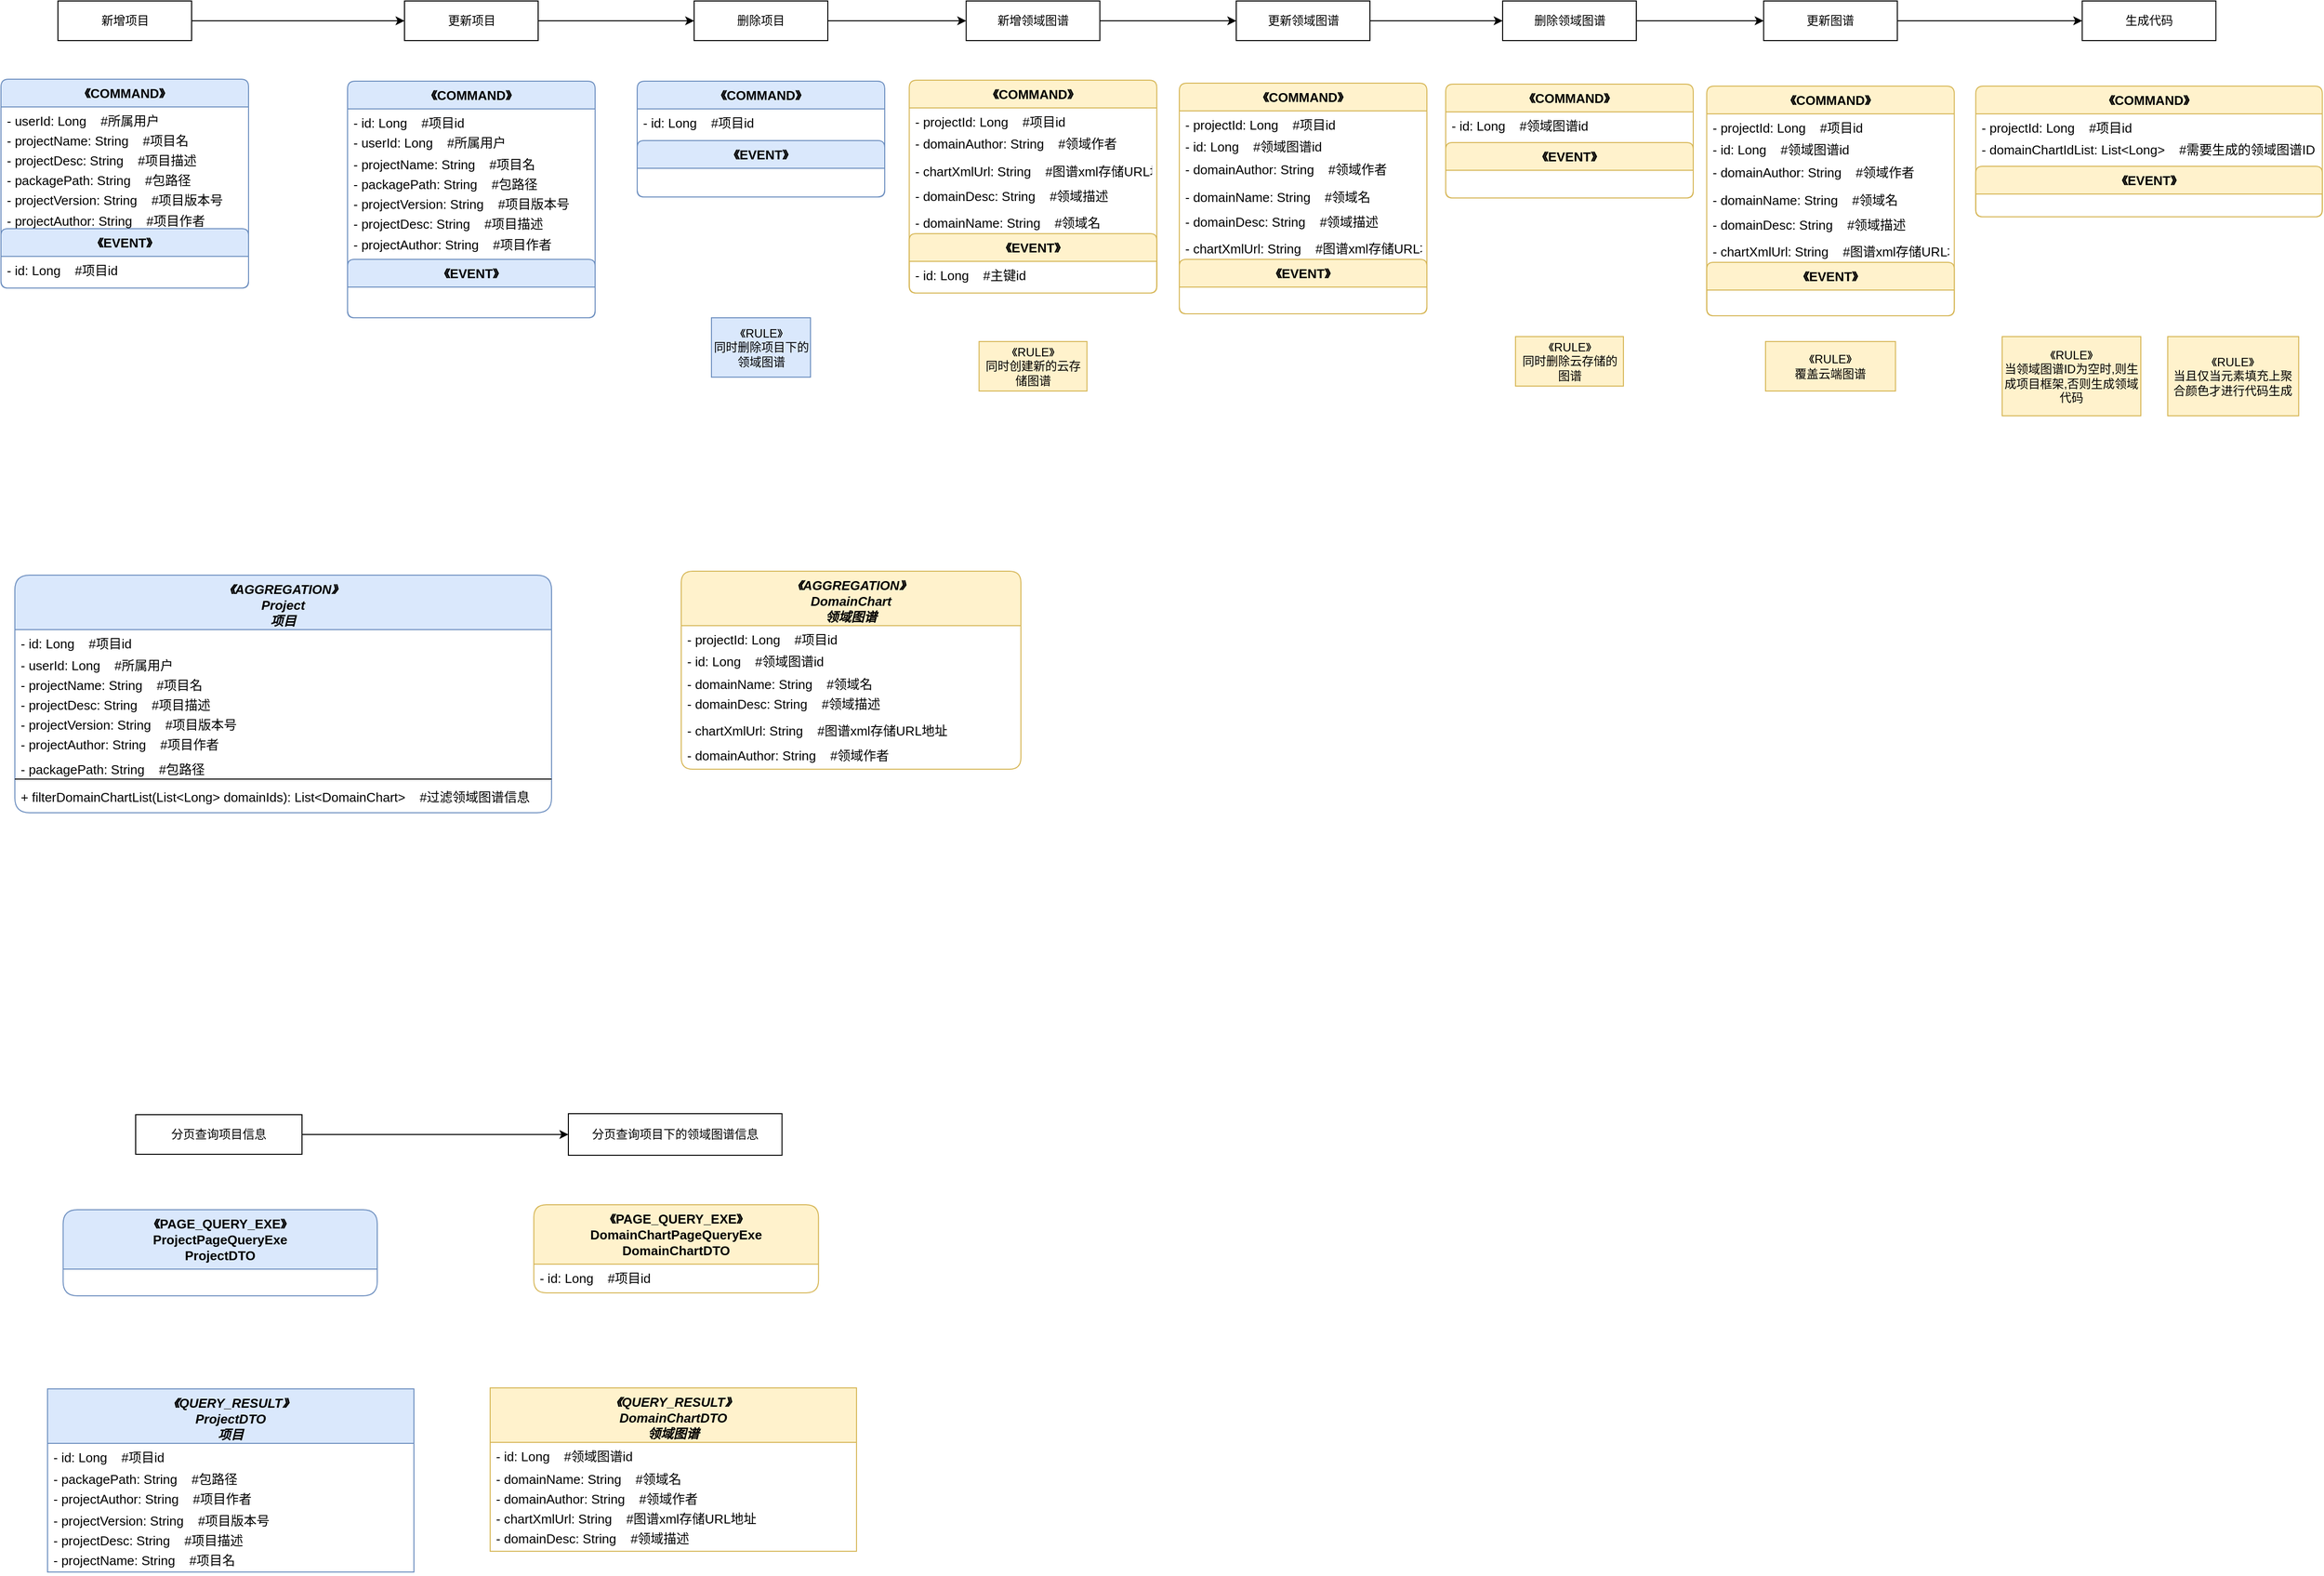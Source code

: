 <mxfile version="15.5.4" type="embed" pages="2"><diagram id="XOZjPMb45gR6yVS0Uotf" name="第 1 页"><mxGraphModel dx="1142" dy="645" grid="0" gridSize="10" guides="1" tooltips="1" connect="1" arrows="1" fold="1" page="0" pageScale="1" pageWidth="1654" pageHeight="1169" math="0" shadow="0"><root><mxCell id="0"/><mxCell id="1" parent="0"/><mxCell id="GszDsGdRPkAMzsakackd-3" value="" style="edgeStyle=orthogonalEdgeStyle;rounded=0;orthogonalLoop=1;jettySize=auto;html=1;" parent="1" source="GszDsGdRPkAMzsakackd-1" target="GszDsGdRPkAMzsakackd-2" edge="1"><mxGeometry relative="1" as="geometry"/></mxCell><object label="%nodeDesc%" placeholders="1" nodeDesc="新增项目" shapeType="NODE" id="GszDsGdRPkAMzsakackd-1"><mxCell style="rounded=0;whiteSpace=wrap;html=1;shadow=0;glass=0;sketch=0;fillStyle=auto;strokeWidth=1;metaEdit=1;resizable=1;rotatable=0;snapToPoint=0;connectable=1;absoluteArcSize=0;noLabel=0;labelPadding=0;allowArrows=1;recursiveResize=1;expand=1;editable=1;movable=1;deletable=1;fixDash=0;collapsible=0;portConstraintRotation=0;points=[[0,0.5,0,0,0],[1,0.5,0,0,0]];backgroundOutline=0;resizeHeight=1;resizeWidth=1;" parent="1" vertex="1"><mxGeometry x="77.5" y="120" width="135" height="40" as="geometry"/></mxCell></object><mxCell id="GszDsGdRPkAMzsakackd-5" value="" style="edgeStyle=orthogonalEdgeStyle;rounded=0;orthogonalLoop=1;jettySize=auto;html=1;" parent="1" source="GszDsGdRPkAMzsakackd-2" target="GszDsGdRPkAMzsakackd-6" edge="1"><mxGeometry relative="1" as="geometry"><mxPoint x="660" y="140" as="targetPoint"/></mxGeometry></mxCell><object label="%nodeDesc%" placeholders="1" nodeDesc="更新项目" shapeType="NODE" id="GszDsGdRPkAMzsakackd-2"><mxCell style="rounded=0;whiteSpace=wrap;html=1;shadow=0;glass=0;sketch=0;fillStyle=auto;strokeWidth=1;metaEdit=1;resizable=1;rotatable=0;snapToPoint=0;connectable=1;absoluteArcSize=0;noLabel=0;labelPadding=0;allowArrows=1;recursiveResize=1;expand=1;editable=1;movable=1;deletable=1;fixDash=0;collapsible=0;portConstraintRotation=0;points=[[0,0.5,0,0,0],[1,0.5,0,0,0]];backgroundOutline=0;resizeHeight=1;resizeWidth=1;" parent="1" vertex="1"><mxGeometry x="427.5" y="120" width="135" height="40" as="geometry"/></mxCell></object><mxCell id="h91BzOPQ9ulTA7MSHOJC-77" style="edgeStyle=orthogonalEdgeStyle;rounded=0;orthogonalLoop=1;jettySize=auto;html=1;" parent="1" source="GszDsGdRPkAMzsakackd-6" target="GszDsGdRPkAMzsakackd-8" edge="1"><mxGeometry relative="1" as="geometry"><mxPoint x="920" y="140" as="targetPoint"/></mxGeometry></mxCell><object label="%nodeDesc%" placeholders="1" nodeDesc="删除项目" shapeType="NODE" id="GszDsGdRPkAMzsakackd-6"><mxCell style="rounded=0;whiteSpace=wrap;html=1;shadow=0;glass=0;sketch=0;fillStyle=auto;strokeWidth=1;metaEdit=1;resizable=1;rotatable=0;snapToPoint=0;connectable=1;absoluteArcSize=0;noLabel=0;labelPadding=0;allowArrows=1;recursiveResize=1;expand=1;editable=1;movable=1;deletable=1;fixDash=0;collapsible=0;portConstraintRotation=0;points=[[0,0.5,0,0,0],[1,0.5,0,0,0]];backgroundOutline=0;resizeHeight=1;resizeWidth=1;" parent="1" vertex="1"><mxGeometry x="720" y="120" width="135" height="40" as="geometry"/></mxCell></object><mxCell id="GszDsGdRPkAMzsakackd-11" value="" style="edgeStyle=orthogonalEdgeStyle;rounded=0;orthogonalLoop=1;jettySize=auto;html=1;" parent="1" source="GszDsGdRPkAMzsakackd-8" target="GszDsGdRPkAMzsakackd-10" edge="1"><mxGeometry relative="1" as="geometry"/></mxCell><object label="%nodeDesc%" placeholders="1" nodeDesc="新增领域图谱" shapeType="NODE" id="GszDsGdRPkAMzsakackd-8"><mxCell style="rounded=0;whiteSpace=wrap;html=1;shadow=0;glass=0;sketch=0;fillStyle=auto;strokeWidth=1;metaEdit=1;resizable=1;rotatable=0;snapToPoint=0;connectable=1;absoluteArcSize=0;noLabel=0;labelPadding=0;allowArrows=1;recursiveResize=1;expand=1;editable=1;movable=1;deletable=1;fixDash=0;collapsible=0;portConstraintRotation=0;points=[[0,0.5,0,0,0],[1,0.5,0,0,0]];backgroundOutline=0;resizeHeight=1;resizeWidth=1;" parent="1" vertex="1"><mxGeometry x="994.75" y="120" width="135" height="40" as="geometry"/></mxCell></object><object label="%nodeDesc%" placeholders="1" nodeDesc="更新领域图谱" shapeType="NODE" id="GszDsGdRPkAMzsakackd-10"><mxCell style="rounded=0;whiteSpace=wrap;html=1;shadow=0;glass=0;sketch=0;fillStyle=auto;strokeWidth=1;metaEdit=1;resizable=1;rotatable=0;snapToPoint=0;connectable=1;absoluteArcSize=0;noLabel=0;labelPadding=0;allowArrows=1;recursiveResize=1;expand=1;editable=1;movable=1;deletable=1;fixDash=0;collapsible=0;portConstraintRotation=0;points=[[0,0.5,0,0,0],[1,0.5,0,0,0]];backgroundOutline=0;resizeHeight=1;resizeWidth=1;" parent="1" vertex="1"><mxGeometry x="1267.5" y="120" width="135" height="40" as="geometry"/></mxCell></object><mxCell id="GszDsGdRPkAMzsakackd-15" value="" style="edgeStyle=orthogonalEdgeStyle;rounded=0;orthogonalLoop=1;jettySize=auto;html=1;" parent="1" source="GszDsGdRPkAMzsakackd-10" target="GszDsGdRPkAMzsakackd-14" edge="1"><mxGeometry relative="1" as="geometry"><mxPoint x="1609.75" y="140" as="sourcePoint"/></mxGeometry></mxCell><mxCell id="GszDsGdRPkAMzsakackd-22" value="" style="edgeStyle=orthogonalEdgeStyle;rounded=0;orthogonalLoop=1;jettySize=auto;html=1;" parent="1" source="GszDsGdRPkAMzsakackd-14" target="GszDsGdRPkAMzsakackd-18" edge="1"><mxGeometry relative="1" as="geometry"><mxPoint x="1730" y="140" as="targetPoint"/></mxGeometry></mxCell><object label="%nodeDesc%" placeholders="1" nodeDesc="删除领域图谱" shapeType="NODE" id="GszDsGdRPkAMzsakackd-14"><mxCell style="rounded=0;whiteSpace=wrap;html=1;shadow=0;glass=0;sketch=0;fillStyle=auto;strokeWidth=1;metaEdit=1;resizable=1;rotatable=0;snapToPoint=0;connectable=1;absoluteArcSize=0;noLabel=0;labelPadding=0;allowArrows=1;recursiveResize=1;expand=1;editable=1;movable=1;deletable=1;fixDash=0;collapsible=0;portConstraintRotation=0;points=[[0,0.5,0,0,0],[1,0.5,0,0,0]];backgroundOutline=0;resizeHeight=1;resizeWidth=1;" parent="1" vertex="1"><mxGeometry x="1536.5" y="120" width="135" height="40" as="geometry"/></mxCell></object><mxCell id="h91BzOPQ9ulTA7MSHOJC-109" value="" style="edgeStyle=orthogonalEdgeStyle;rounded=0;orthogonalLoop=1;jettySize=auto;html=1;" parent="1" source="GszDsGdRPkAMzsakackd-18" target="h91BzOPQ9ulTA7MSHOJC-108" edge="1"><mxGeometry relative="1" as="geometry"/></mxCell><object label="%nodeDesc%" placeholders="1" nodeDesc="更新图谱" shapeType="NODE" id="GszDsGdRPkAMzsakackd-18"><mxCell style="rounded=0;whiteSpace=wrap;html=1;shadow=0;glass=0;sketch=0;fillStyle=auto;strokeWidth=1;metaEdit=1;resizable=1;rotatable=0;snapToPoint=0;connectable=1;absoluteArcSize=0;noLabel=0;labelPadding=0;allowArrows=1;recursiveResize=1;expand=1;editable=1;movable=1;deletable=1;fixDash=0;collapsible=0;portConstraintRotation=0;points=[[0,0.5,0,0,0],[1,0.5,0,0,0]];backgroundOutline=0;resizeHeight=1;resizeWidth=1;" parent="1" vertex="1"><mxGeometry x="1800.13" y="120" width="135" height="40" as="geometry"/></mxCell></object><object label="《%shapeType%》&lt;br&gt;%rule%" shapeType="RULE" rule="同时删除项目下的领域图谱" placeholders="1" id="h91BzOPQ9ulTA7MSHOJC-79"><mxCell style="rounded=0;whiteSpace=wrap;html=1;shadow=0;glass=0;labelBackgroundColor=none;labelBorderColor=none;sketch=0;fillStyle=auto;fontSize=12;strokeWidth=1;cloneable=1;metaEdit=1;imageWidth=24;arcSize=21;absoluteArcSize=1;connectable=0;allowArrows=0;rotatable=0;fillColor=#dae8fc;strokeColor=#6c8ebf;" parent="1" vertex="1"><mxGeometry x="737.5" y="440" width="100" height="60" as="geometry"/></mxCell></object><object label="《%shapeType%》&lt;br&gt;%rule%" shapeType="RULE" rule="同时删除云存储的图谱" placeholders="1" id="h91BzOPQ9ulTA7MSHOJC-104"><mxCell style="rounded=0;whiteSpace=wrap;html=1;shadow=0;glass=0;labelBackgroundColor=none;labelBorderColor=none;sketch=0;fillStyle=auto;fontSize=12;strokeWidth=1;cloneable=1;metaEdit=1;imageWidth=24;arcSize=21;absoluteArcSize=1;connectable=0;allowArrows=0;rotatable=0;fillColor=#fff2cc;strokeColor=#d6b656;" parent="1" vertex="1"><mxGeometry x="1549.5" y="459" width="109" height="50" as="geometry"/></mxCell></object><object label="%nodeDesc%" placeholders="1" nodeDesc="生成代码" shapeType="NODE" id="h91BzOPQ9ulTA7MSHOJC-108"><mxCell style="rounded=0;whiteSpace=wrap;html=1;shadow=0;glass=0;sketch=0;fillStyle=auto;strokeWidth=1;metaEdit=1;resizable=1;rotatable=0;snapToPoint=0;connectable=1;absoluteArcSize=0;noLabel=0;labelPadding=0;allowArrows=1;recursiveResize=1;expand=1;editable=1;movable=1;deletable=1;fixDash=0;collapsible=0;portConstraintRotation=0;points=[[0,0.5,0,0,0],[1,0.5,0,0,0]];backgroundOutline=0;resizeHeight=1;resizeWidth=1;" parent="1" vertex="1"><mxGeometry x="2121.81" y="120" width="135" height="40" as="geometry"/></mxCell></object><object label="《%shapeType%》&lt;br&gt;%rule%" shapeType="RULE" rule="同时创建新的云存储图谱" placeholders="1" id="h91BzOPQ9ulTA7MSHOJC-120"><mxCell style="rounded=0;whiteSpace=wrap;html=1;shadow=0;glass=0;labelBackgroundColor=none;labelBorderColor=none;sketch=0;fillStyle=auto;fontSize=12;strokeWidth=1;cloneable=1;metaEdit=1;imageWidth=24;arcSize=21;absoluteArcSize=1;connectable=0;allowArrows=0;rotatable=0;fillColor=#fff2cc;strokeColor=#d6b656;" parent="1" vertex="1"><mxGeometry x="1007.75" y="464" width="109" height="50" as="geometry"/></mxCell></object><object label="《%shapeType%》&lt;br&gt;%rule%" shapeType="RULE" rule="覆盖云端图谱" placeholders="1" id="h91BzOPQ9ulTA7MSHOJC-121"><mxCell style="rounded=0;whiteSpace=wrap;html=1;shadow=0;glass=0;labelBackgroundColor=none;labelBorderColor=none;sketch=0;fillStyle=auto;fontSize=12;strokeWidth=1;cloneable=1;metaEdit=1;imageWidth=24;arcSize=21;absoluteArcSize=1;connectable=0;allowArrows=0;rotatable=0;fillColor=#fff2cc;strokeColor=#d6b656;" parent="1" vertex="1"><mxGeometry x="1802.01" y="464" width="131.24" height="50" as="geometry"/></mxCell></object><object label="《%shapeType%》&lt;br&gt;%rule%" shapeType="RULE" rule="当且仅当元素填充上聚合颜色才进行代码生成" placeholders="1" id="h91BzOPQ9ulTA7MSHOJC-132"><mxCell style="rounded=0;whiteSpace=wrap;html=1;shadow=0;glass=0;labelBackgroundColor=none;labelBorderColor=none;sketch=0;fillStyle=auto;fontSize=12;strokeWidth=1;cloneable=1;metaEdit=1;imageWidth=24;arcSize=21;absoluteArcSize=1;connectable=0;allowArrows=0;rotatable=0;fillColor=#fff2cc;strokeColor=#d6b656;" parent="1" vertex="1"><mxGeometry x="2208.18" y="459" width="132.25" height="80" as="geometry"/></mxCell></object><object label="《%shapeType%》&lt;br&gt;%rule%" shapeType="RULE" rule="当领域图谱ID为空时,则生成项目框架,否则生成领域代码" placeholders="1" id="h91BzOPQ9ulTA7MSHOJC-133"><mxCell style="rounded=0;whiteSpace=wrap;html=1;shadow=0;glass=0;labelBackgroundColor=none;labelBorderColor=none;sketch=0;fillStyle=auto;fontSize=12;strokeWidth=1;cloneable=1;metaEdit=1;imageWidth=24;arcSize=21;absoluteArcSize=1;connectable=0;allowArrows=0;rotatable=0;fillColor=#fff2cc;strokeColor=#d6b656;" parent="1" vertex="1"><mxGeometry x="2041" y="459" width="140" height="80" as="geometry"/></mxCell></object><object label="《%shapeType%》&#10;%className%&#10;%classDesc%" placeholders="1" shapeType="AGGREGATION" className="Project" classDesc="项目" id="as5R5rKkRSAllFRz90RX-300"><mxCell style="swimlane;fontStyle=3;align=center;verticalAlign=top;childLayout=stackLayout;horizontal=1;startSize=55;horizontalStack=0;resizeParent=1;resizeParentMax=0;resizeLast=0;collapsible=1;marginBottom=0;fixDash=1;container=1;enumerate=0;treeMoving=1;swimlaneBody=1;fillOpacity=100;strokeOpacity=100;overflow=visible;rounded=1;swimlaneLine=1;sketch=0;shadow=0;arcSize=9;fillColor=#dae8fc;strokeColor=#6c8ebf;strokeWidth=1;fillStyle=auto;swimlaneFillColor=none;metaEdit=1;labelPadding=0;cloneable=1;separatorColor=none;swimlaneHead=1;noLabel=0;direction=east;portConstraint=none;portConstraintRotation=0;rotation=0;connectable=1;snapToPoint=0;perimeter=rectanglePerimeter;dropTarget=1;expand=1;part=1;backgroundOutline=1;movableLabel=1;autosize=1;fixedWidth=0;resizable=1;resizeWidth=0;resizeHeight=0;rotatable=1;treeFolding=0;pointerEvents=1;moveCells=0;comic=0;enumerateValue=123;allowArrows=0;glass=0;fontFamily=Helvetica;fontSize=13;" parent="1" vertex="1"><mxGeometry x="34" y="700" width="542" height="240" as="geometry"><mxRectangle x="70" y="410" width="250" height="50" as="alternateBounds"/></mxGeometry></mxCell></object><object label="%fieldModify% %fieldName%: %fieldType%    #%fieldDesc%" placeholders="1" shapeType="FIELD" fieldName="id" fieldType="Long" fieldModify="-" fieldDesc="项目id" id="377"><mxCell style="text;strokeColor=none;fillColor=none;align=left;verticalAlign=top;spacingLeft=4;spacingRight=4;overflow=hidden;rotatable=0;points=[];portConstraint=none;metaEdit=1;cloneable=1;rotation=0;connectable=1;container=0;dropTarget=1;imageAspect=1;absoluteArcSize=0;portConstraintRotation=0;snapToPoint=0;fixDash=0;pointerEvents=0;enumerate=0;resizeHeight=1;resizeWidth=1;autosize=1;part=1;movable=1;rounded=0;fontFamily=Helvetica;fontSize=13;fontColor=default;" parent="as5R5rKkRSAllFRz90RX-300" vertex="1"><mxGeometry y="55" width="542" height="22" as="geometry"/></mxCell></object><object label="%fieldModify% %fieldName%: %fieldType%    #%fieldDesc%" placeholders="1" shapeType="FIELD" fieldName="userId" fieldType="Long" fieldModify="-" fieldDesc="所属用户" id="as5R5rKkRSAllFRz90RX-301"><mxCell style="text;strokeColor=none;fillColor=none;align=left;verticalAlign=top;spacingLeft=4;spacingRight=4;overflow=hidden;rotatable=0;points=[];portConstraint=none;metaEdit=1;cloneable=1;rotation=0;connectable=1;container=0;dropTarget=1;imageAspect=1;absoluteArcSize=0;portConstraintRotation=0;snapToPoint=0;fixDash=0;pointerEvents=0;enumerate=0;resizeHeight=1;resizeWidth=1;autosize=1;part=1;movable=1;rounded=0;fontFamily=Helvetica;fontSize=13;fontColor=default;" parent="as5R5rKkRSAllFRz90RX-300" vertex="1"><mxGeometry y="77" width="542" height="20" as="geometry"/></mxCell></object><object label="%fieldModify% %fieldName%: %fieldType%    #%fieldDesc%" placeholders="1" shapeType="FIELD" fieldName="projectName" fieldType="String" fieldModify="-" fieldDesc="项目名" id="as5R5rKkRSAllFRz90RX-302"><mxCell style="text;strokeColor=none;fillColor=none;align=left;verticalAlign=top;spacingLeft=4;spacingRight=4;overflow=hidden;rotatable=0;points=[];portConstraint=none;metaEdit=1;cloneable=1;rotation=0;connectable=1;container=0;dropTarget=1;imageAspect=1;absoluteArcSize=0;portConstraintRotation=0;snapToPoint=0;fixDash=0;pointerEvents=0;enumerate=0;resizeHeight=1;resizeWidth=1;autosize=1;part=1;movable=1;rounded=0;fontFamily=Helvetica;fontSize=13;fontColor=default;" parent="as5R5rKkRSAllFRz90RX-300" vertex="1"><mxGeometry y="97" width="542" height="20" as="geometry"/></mxCell></object><object label="%fieldModify% %fieldName%: %fieldType%    #%fieldDesc%" placeholders="1" shapeType="FIELD" fieldName="projectDesc" fieldType="String" fieldModify="-" fieldDesc="项目描述" id="as5R5rKkRSAllFRz90RX-303"><mxCell style="text;strokeColor=none;fillColor=none;align=left;verticalAlign=top;spacingLeft=4;spacingRight=4;overflow=hidden;rotatable=0;points=[];portConstraint=none;metaEdit=1;cloneable=1;rotation=0;connectable=1;container=0;dropTarget=1;imageAspect=1;absoluteArcSize=0;portConstraintRotation=0;snapToPoint=0;fixDash=0;pointerEvents=0;enumerate=0;resizeHeight=1;resizeWidth=1;autosize=1;part=1;movable=1;rounded=0;fontFamily=Helvetica;fontSize=13;fontColor=default;" parent="as5R5rKkRSAllFRz90RX-300" vertex="1"><mxGeometry y="117" width="542" height="20" as="geometry"/></mxCell></object><object label="%fieldModify% %fieldName%: %fieldType%    #%fieldDesc%" placeholders="1" shapeType="FIELD" fieldName="projectVersion" fieldType="String" fieldModify="-" fieldDesc="项目版本号" id="as5R5rKkRSAllFRz90RX-304"><mxCell style="text;strokeColor=none;fillColor=none;align=left;verticalAlign=top;spacingLeft=4;spacingRight=4;overflow=hidden;rotatable=0;points=[];portConstraint=none;metaEdit=1;cloneable=1;rotation=0;connectable=1;container=0;dropTarget=1;imageAspect=1;absoluteArcSize=0;portConstraintRotation=0;snapToPoint=0;fixDash=0;pointerEvents=0;enumerate=0;resizeHeight=1;resizeWidth=1;autosize=1;part=1;movable=1;rounded=0;fontFamily=Helvetica;fontSize=13;fontColor=default;" parent="as5R5rKkRSAllFRz90RX-300" vertex="1"><mxGeometry y="137" width="542" height="20" as="geometry"/></mxCell></object><object label="%fieldModify% %fieldName%: %fieldType%    #%fieldDesc%" placeholders="1" shapeType="FIELD" fieldName="projectAuthor" fieldType="String" fieldModify="-" fieldDesc="项目作者" id="as5R5rKkRSAllFRz90RX-305"><mxCell style="text;strokeColor=none;fillColor=none;align=left;verticalAlign=top;spacingLeft=4;spacingRight=4;overflow=hidden;rotatable=0;points=[];portConstraint=none;metaEdit=1;cloneable=1;rotation=0;connectable=1;container=0;dropTarget=1;imageAspect=1;absoluteArcSize=0;portConstraintRotation=0;snapToPoint=0;fixDash=0;pointerEvents=0;enumerate=0;resizeHeight=1;resizeWidth=1;autosize=1;part=1;movable=1;rounded=0;fontFamily=Helvetica;fontSize=13;fontColor=default;" parent="as5R5rKkRSAllFRz90RX-300" vertex="1"><mxGeometry y="157" width="542" height="25" as="geometry"/></mxCell></object><object label="%fieldModify% %fieldName%: %fieldType%    #%fieldDesc%" placeholders="1" shapeType="FIELD" fieldName="packagePath" fieldType="String" fieldModify="-" fieldDesc="包路径" id="as5R5rKkRSAllFRz90RX-306"><mxCell style="text;strokeColor=none;fillColor=none;align=left;verticalAlign=top;spacingLeft=4;spacingRight=4;overflow=hidden;rotatable=0;points=[];portConstraint=none;metaEdit=1;cloneable=1;rotation=0;connectable=1;container=0;dropTarget=1;imageAspect=1;absoluteArcSize=0;portConstraintRotation=0;snapToPoint=0;fixDash=0;pointerEvents=0;enumerate=0;resizeHeight=1;resizeWidth=1;autosize=1;part=1;movable=1;rounded=0;fontFamily=Helvetica;fontSize=13;fontColor=default;" parent="as5R5rKkRSAllFRz90RX-300" vertex="1"><mxGeometry y="182" width="542" height="20" as="geometry"/></mxCell></object><mxCell id="as5R5rKkRSAllFRz90RX-308" value="" style="line;strokeWidth=1;fillColor=none;align=left;verticalAlign=middle;spacingTop=-1;spacingLeft=3;spacingRight=3;rotatable=0;labelPosition=right;points=[];portConstraint=eastwest;cloneable=1;rounded=0;part=1;fontFamily=Helvetica;fontSize=13;fontColor=default;" parent="as5R5rKkRSAllFRz90RX-300" vertex="1"><mxGeometry y="202" width="542" height="8" as="geometry"/></mxCell><object label="%methodModify% %methodName%(%methodAttr%): %methodReturn%    #%methodDesc%" shapeType="METHOD" placeholders="1" methodReturn="List&lt;DomainChart&gt;" methodName="filterDomainChartList" methodModify="+" methodDesc="过滤领域图谱信息" methodAttr="List&lt;Long&gt; domainIds" id="as5R5rKkRSAllFRz90RX-309"><mxCell style="text;strokeColor=none;fillColor=none;align=left;verticalAlign=top;spacingLeft=4;spacingRight=4;overflow=hidden;rotatable=0;points=[[0,0.5],[1,0.5]];portConstraint=eastwest;metaEdit=1;cloneable=1;rounded=0;part=1;fontFamily=Helvetica;fontSize=13;fontColor=default;" parent="as5R5rKkRSAllFRz90RX-300" vertex="1"><mxGeometry y="210" width="542" height="30" as="geometry"/></mxCell></object><object label="《%shapeType%》" placeholders="1" shapeType="COMMAND" classPackage="projectCreate" classDesc="新增项目信息" id="295"><mxCell style="swimlane;fontStyle=1;align=center;verticalAlign=top;childLayout=stackLayout;horizontal=1;startSize=28;horizontalStack=0;resizeParent=1;resizeParentMax=0;resizeLast=0;collapsible=1;marginBottom=0;fixDash=1;container=1;enumerate=0;treeMoving=1;swimlaneBody=1;fillOpacity=100;strokeOpacity=100;overflow=visible;rounded=1;swimlaneLine=1;sketch=0;shadow=0;arcSize=9;strokeWidth=1;fillStyle=auto;swimlaneFillColor=none;metaEdit=1;labelPadding=0;cloneable=1;separatorColor=none;swimlaneHead=1;noLabel=0;direction=east;portConstraint=none;portConstraintRotation=0;rotation=0;connectable=0;snapToPoint=0;perimeter=rectanglePerimeter;dropTarget=1;expand=1;part=1;backgroundOutline=1;movableLabel=1;autosize=1;fixedWidth=0;resizable=1;resizeWidth=0;resizeHeight=0;rotatable=1;treeFolding=0;pointerEvents=1;moveCells=0;comic=0;enumerateValue=123;allowArrows=0;fontFamily=Helvetica;fontSize=13;fillColor=#dae8fc;strokeColor=#6c8ebf;" parent="1" vertex="1"><mxGeometry x="20" y="199" width="250" height="211" as="geometry"><mxRectangle y="160" width="250" height="50" as="alternateBounds"/></mxGeometry></mxCell></object><object label="%fieldModify% %fieldName%: %fieldType%    #%fieldDesc%" placeholders="1" shapeType="FIELD" fieldName="userId" fieldType="Long" fieldModify="-" fieldDesc="所属用户" id="296"><mxCell style="text;strokeColor=none;fillColor=none;align=left;verticalAlign=top;spacingLeft=4;spacingRight=4;overflow=hidden;rotatable=0;points=[];portConstraint=none;metaEdit=1;cloneable=1;rotation=0;connectable=1;container=0;dropTarget=1;imageAspect=1;absoluteArcSize=0;portConstraintRotation=0;snapToPoint=0;fixDash=0;pointerEvents=0;enumerate=0;resizeHeight=1;resizeWidth=1;autosize=1;part=1;movable=1;rounded=0;fontFamily=Helvetica;fontSize=13;fontColor=default;" parent="295" vertex="1"><mxGeometry y="28" width="250" height="20" as="geometry"/></mxCell></object><object label="%fieldModify% %fieldName%: %fieldType%    #%fieldDesc%" placeholders="1" shapeType="FIELD" fieldName="projectName" fieldType="String" fieldModify="-" fieldDesc="项目名" id="297"><mxCell style="text;strokeColor=none;fillColor=none;align=left;verticalAlign=top;spacingLeft=4;spacingRight=4;overflow=hidden;rotatable=0;points=[];portConstraint=none;metaEdit=1;cloneable=1;rotation=0;connectable=1;container=0;dropTarget=1;imageAspect=1;absoluteArcSize=0;portConstraintRotation=0;snapToPoint=0;fixDash=0;pointerEvents=0;enumerate=0;resizeHeight=1;resizeWidth=1;autosize=1;part=1;movable=1;rounded=0;fontFamily=Helvetica;fontSize=13;fontColor=default;" parent="295" vertex="1"><mxGeometry y="48" width="250" height="20" as="geometry"/></mxCell></object><object label="%fieldModify% %fieldName%: %fieldType%    #%fieldDesc%" placeholders="1" shapeType="FIELD" fieldName="projectDesc" fieldType="String" fieldModify="-" fieldDesc="项目描述" id="298"><mxCell style="text;strokeColor=none;fillColor=none;align=left;verticalAlign=top;spacingLeft=4;spacingRight=4;overflow=hidden;rotatable=0;points=[];portConstraint=none;metaEdit=1;cloneable=1;rotation=0;connectable=1;container=0;dropTarget=1;imageAspect=1;absoluteArcSize=0;portConstraintRotation=0;snapToPoint=0;fixDash=0;pointerEvents=0;enumerate=0;resizeHeight=1;resizeWidth=1;autosize=1;part=1;movable=1;rounded=0;fontFamily=Helvetica;fontSize=13;fontColor=default;" parent="295" vertex="1"><mxGeometry y="68" width="250" height="20" as="geometry"/></mxCell></object><object label="%fieldModify% %fieldName%: %fieldType%    #%fieldDesc%" placeholders="1" shapeType="FIELD" fieldName="packagePath" fieldType="String" fieldModify="-" fieldDesc="包路径" id="299"><mxCell style="text;strokeColor=none;fillColor=none;align=left;verticalAlign=top;spacingLeft=4;spacingRight=4;overflow=hidden;rotatable=0;points=[];portConstraint=none;metaEdit=1;cloneable=1;rotation=0;connectable=1;container=0;dropTarget=1;imageAspect=1;absoluteArcSize=0;portConstraintRotation=0;snapToPoint=0;fixDash=0;pointerEvents=0;enumerate=0;resizeHeight=1;resizeWidth=1;autosize=1;part=1;movable=1;rounded=0;fontFamily=Helvetica;fontSize=13;fontColor=default;" parent="295" vertex="1"><mxGeometry y="88" width="250" height="20" as="geometry"/></mxCell></object><object label="%fieldModify% %fieldName%: %fieldType%    #%fieldDesc%" placeholders="1" shapeType="FIELD" fieldName="projectVersion" fieldType="String" fieldModify="-" fieldDesc="项目版本号" id="300"><mxCell style="text;strokeColor=none;fillColor=none;align=left;verticalAlign=top;spacingLeft=4;spacingRight=4;overflow=hidden;rotatable=0;points=[];portConstraint=none;metaEdit=1;cloneable=1;rotation=0;connectable=1;container=0;dropTarget=1;imageAspect=1;absoluteArcSize=0;portConstraintRotation=0;snapToPoint=0;fixDash=0;pointerEvents=0;enumerate=0;resizeHeight=1;resizeWidth=1;autosize=1;part=1;movable=1;rounded=0;fontFamily=Helvetica;fontSize=13;fontColor=default;" parent="295" vertex="1"><mxGeometry y="108" width="250" height="21" as="geometry"/></mxCell></object><object label="%fieldModify% %fieldName%: %fieldType%    #%fieldDesc%" placeholders="1" shapeType="FIELD" fieldName="projectAuthor" fieldType="String" fieldModify="-" fieldDesc="项目作者" id="301"><mxCell style="text;strokeColor=none;fillColor=none;align=left;verticalAlign=top;spacingLeft=4;spacingRight=4;overflow=hidden;rotatable=0;points=[];portConstraint=none;metaEdit=1;cloneable=1;rotation=0;connectable=1;container=0;dropTarget=1;imageAspect=1;absoluteArcSize=0;portConstraintRotation=0;snapToPoint=0;fixDash=0;pointerEvents=0;enumerate=0;resizeHeight=1;resizeWidth=1;autosize=1;part=1;movable=1;rounded=0;fontFamily=Helvetica;fontSize=13;fontColor=default;" parent="295" vertex="1"><mxGeometry y="129" width="250" height="22" as="geometry"/></mxCell></object><object label="《%shapeType%》" placeholders="1" shapeType="EVENT" id="286"><mxCell style="swimlane;fontStyle=1;align=center;verticalAlign=top;childLayout=stackLayout;horizontal=1;startSize=28;horizontalStack=0;resizeParent=1;resizeParentMax=0;resizeLast=0;collapsible=1;marginBottom=0;fixDash=1;container=1;enumerate=0;treeMoving=1;swimlaneBody=1;fillOpacity=100;strokeOpacity=100;overflow=visible;rounded=1;swimlaneLine=1;sketch=0;shadow=0;arcSize=8;strokeWidth=1;fillStyle=auto;swimlaneFillColor=none;metaEdit=1;labelPadding=0;cloneable=1;separatorColor=none;swimlaneHead=1;noLabel=0;direction=east;portConstraint=none;portConstraintRotation=0;rotation=0;connectable=0;snapToPoint=0;perimeter=rectanglePerimeter;dropTarget=1;expand=1;part=1;backgroundOutline=1;movableLabel=1;autosize=1;fixedWidth=0;resizable=1;resizeWidth=0;resizeHeight=0;rotatable=1;treeFolding=0;pointerEvents=1;moveCells=0;comic=0;enumerateValue=123;allowArrows=0;fontFamily=Helvetica;fontSize=13;strokeColor=#6c8ebf;fillColor=#dae8fc;glass=0;" parent="295" vertex="1"><mxGeometry y="151" width="250" height="60" as="geometry"><mxRectangle y="30" width="250" height="50" as="alternateBounds"/></mxGeometry></mxCell></object><object label="%fieldModify% %fieldName%: %fieldType%    #%fieldDesc%" placeholders="1" shapeType="FIELD" fieldName="id" fieldType="Long" fieldModify="-" fieldDesc="项目id" id="326"><mxCell style="text;strokeColor=none;fillColor=none;align=left;verticalAlign=top;spacingLeft=4;spacingRight=4;overflow=hidden;rotatable=0;points=[];portConstraint=none;metaEdit=1;cloneable=1;rotation=0;connectable=1;container=0;dropTarget=1;imageAspect=1;absoluteArcSize=0;portConstraintRotation=0;snapToPoint=0;fixDash=0;pointerEvents=0;enumerate=0;resizeHeight=1;resizeWidth=1;autosize=1;part=1;movable=1;rounded=0;fontFamily=Helvetica;fontSize=13;fontColor=default;" parent="286" vertex="1"><mxGeometry y="28" width="250" height="32" as="geometry"/></mxCell></object><object label="《%shapeType%》" placeholders="1" shapeType="COMMAND" classDesc="更新项目信息" classPackage="projectUpdate" id="327"><mxCell style="swimlane;fontStyle=1;align=center;verticalAlign=top;childLayout=stackLayout;horizontal=1;startSize=28;horizontalStack=0;resizeParent=1;resizeParentMax=0;resizeLast=0;collapsible=1;marginBottom=0;fixDash=1;container=1;enumerate=0;treeMoving=1;swimlaneBody=1;fillOpacity=100;strokeOpacity=100;overflow=visible;rounded=1;swimlaneLine=1;sketch=0;shadow=0;arcSize=9;strokeWidth=1;fillStyle=auto;swimlaneFillColor=none;metaEdit=1;labelPadding=0;cloneable=1;separatorColor=none;swimlaneHead=1;noLabel=0;direction=east;portConstraint=none;portConstraintRotation=0;rotation=0;connectable=0;snapToPoint=0;perimeter=rectanglePerimeter;dropTarget=1;expand=1;part=1;backgroundOutline=1;movableLabel=1;autosize=1;fixedWidth=0;resizable=1;resizeWidth=0;resizeHeight=0;rotatable=1;treeFolding=0;pointerEvents=1;moveCells=0;comic=0;enumerateValue=123;allowArrows=0;fontFamily=Helvetica;fontSize=13;fillColor=#dae8fc;strokeColor=#6c8ebf;" parent="1" vertex="1"><mxGeometry x="370" y="201" width="250" height="239" as="geometry"><mxRectangle y="160" width="250" height="50" as="alternateBounds"/></mxGeometry></mxCell></object><object label="%fieldModify% %fieldName%: %fieldType%    #%fieldDesc%" placeholders="1" shapeType="FIELD" fieldName="id" fieldType="Long" fieldModify="-" fieldDesc="项目id" id="328"><mxCell style="text;strokeColor=none;fillColor=none;align=left;verticalAlign=top;spacingLeft=4;spacingRight=4;overflow=hidden;rotatable=0;points=[];portConstraint=none;metaEdit=1;cloneable=1;rotation=0;connectable=1;container=0;dropTarget=1;imageAspect=1;absoluteArcSize=0;portConstraintRotation=0;snapToPoint=0;fixDash=0;pointerEvents=0;enumerate=0;resizeHeight=1;resizeWidth=1;autosize=1;part=1;movable=1;rounded=0;fontFamily=Helvetica;fontSize=13;fontColor=default;" parent="327" vertex="1"><mxGeometry y="28" width="250" height="20" as="geometry"/></mxCell></object><object label="%fieldModify% %fieldName%: %fieldType%    #%fieldDesc%" placeholders="1" shapeType="FIELD" fieldName="userId" fieldType="Long" fieldModify="-" fieldDesc="所属用户" id="329"><mxCell style="text;strokeColor=none;fillColor=none;align=left;verticalAlign=top;spacingLeft=4;spacingRight=4;overflow=hidden;rotatable=0;points=[];portConstraint=none;metaEdit=1;cloneable=1;rotation=0;connectable=1;container=0;dropTarget=1;imageAspect=1;absoluteArcSize=0;portConstraintRotation=0;snapToPoint=0;fixDash=0;pointerEvents=0;enumerate=0;resizeHeight=1;resizeWidth=1;autosize=1;part=1;movable=1;rounded=0;fontFamily=Helvetica;fontSize=13;fontColor=default;" parent="327" vertex="1"><mxGeometry y="48" width="250" height="22" as="geometry"/></mxCell></object><object label="%fieldModify% %fieldName%: %fieldType%    #%fieldDesc%" placeholders="1" shapeType="FIELD" fieldName="projectName" fieldType="String" fieldModify="-" fieldDesc="项目名" id="330"><mxCell style="text;strokeColor=none;fillColor=none;align=left;verticalAlign=top;spacingLeft=4;spacingRight=4;overflow=hidden;rotatable=0;points=[];portConstraint=none;metaEdit=1;cloneable=1;rotation=0;connectable=1;container=0;dropTarget=1;imageAspect=1;absoluteArcSize=0;portConstraintRotation=0;snapToPoint=0;fixDash=0;pointerEvents=0;enumerate=0;resizeHeight=1;resizeWidth=1;autosize=1;part=1;movable=1;rounded=0;fontFamily=Helvetica;fontSize=13;fontColor=default;" parent="327" vertex="1"><mxGeometry y="70" width="250" height="20" as="geometry"/></mxCell></object><object label="%fieldModify% %fieldName%: %fieldType%    #%fieldDesc%" placeholders="1" shapeType="FIELD" fieldName="packagePath" fieldType="String" fieldModify="-" fieldDesc="包路径" id="331"><mxCell style="text;strokeColor=none;fillColor=none;align=left;verticalAlign=top;spacingLeft=4;spacingRight=4;overflow=hidden;rotatable=0;points=[];portConstraint=none;metaEdit=1;cloneable=1;rotation=0;connectable=1;container=0;dropTarget=1;imageAspect=1;absoluteArcSize=0;portConstraintRotation=0;snapToPoint=0;fixDash=0;pointerEvents=0;enumerate=0;resizeHeight=1;resizeWidth=1;autosize=1;part=1;movable=1;rounded=0;fontFamily=Helvetica;fontSize=13;fontColor=default;" parent="327" vertex="1"><mxGeometry y="90" width="250" height="20" as="geometry"/></mxCell></object><object label="%fieldModify% %fieldName%: %fieldType%    #%fieldDesc%" placeholders="1" shapeType="FIELD" fieldName="projectVersion" fieldType="String" fieldModify="-" fieldDesc="项目版本号" id="332"><mxCell style="text;strokeColor=none;fillColor=none;align=left;verticalAlign=top;spacingLeft=4;spacingRight=4;overflow=hidden;rotatable=0;points=[];portConstraint=none;metaEdit=1;cloneable=1;rotation=0;connectable=1;container=0;dropTarget=1;imageAspect=1;absoluteArcSize=0;portConstraintRotation=0;snapToPoint=0;fixDash=0;pointerEvents=0;enumerate=0;resizeHeight=1;resizeWidth=1;autosize=1;part=1;movable=1;rounded=0;fontFamily=Helvetica;fontSize=13;fontColor=default;" parent="327" vertex="1"><mxGeometry y="110" width="250" height="20" as="geometry"/></mxCell></object><object label="%fieldModify% %fieldName%: %fieldType%    #%fieldDesc%" placeholders="1" shapeType="FIELD" fieldName="projectDesc" fieldType="String" fieldModify="-" fieldDesc="项目描述" id="333"><mxCell style="text;strokeColor=none;fillColor=none;align=left;verticalAlign=top;spacingLeft=4;spacingRight=4;overflow=hidden;rotatable=0;points=[];portConstraint=none;metaEdit=1;cloneable=1;rotation=0;connectable=1;container=0;dropTarget=1;imageAspect=1;absoluteArcSize=0;portConstraintRotation=0;snapToPoint=0;fixDash=0;pointerEvents=0;enumerate=0;resizeHeight=1;resizeWidth=1;autosize=1;part=1;movable=1;rounded=0;fontFamily=Helvetica;fontSize=13;fontColor=default;" parent="327" vertex="1"><mxGeometry y="130" width="250" height="21" as="geometry"/></mxCell></object><object label="%fieldModify% %fieldName%: %fieldType%    #%fieldDesc%" placeholders="1" shapeType="FIELD" fieldName="projectAuthor" fieldType="String" fieldModify="-" fieldDesc="项目作者" id="334"><mxCell style="text;strokeColor=none;fillColor=none;align=left;verticalAlign=top;spacingLeft=4;spacingRight=4;overflow=hidden;rotatable=0;points=[];portConstraint=none;metaEdit=1;cloneable=1;rotation=0;connectable=1;container=0;dropTarget=1;imageAspect=1;absoluteArcSize=0;portConstraintRotation=0;snapToPoint=0;fixDash=0;pointerEvents=0;enumerate=0;resizeHeight=1;resizeWidth=1;autosize=1;part=1;movable=1;rounded=0;fontFamily=Helvetica;fontSize=13;fontColor=default;" parent="327" vertex="1"><mxGeometry y="151" width="250" height="29" as="geometry"/></mxCell></object><object label="《%shapeType%》" placeholders="1" shapeType="EVENT" id="218"><mxCell style="swimlane;fontStyle=1;align=center;verticalAlign=top;childLayout=stackLayout;horizontal=1;startSize=28;horizontalStack=0;resizeParent=1;resizeParentMax=0;resizeLast=0;collapsible=1;marginBottom=0;fixDash=1;container=1;enumerate=0;treeMoving=1;swimlaneBody=1;fillOpacity=100;strokeOpacity=100;overflow=visible;rounded=1;swimlaneLine=1;sketch=0;shadow=0;arcSize=8;strokeWidth=1;fillStyle=auto;swimlaneFillColor=none;metaEdit=1;labelPadding=0;cloneable=1;separatorColor=none;swimlaneHead=1;noLabel=0;direction=east;portConstraint=none;portConstraintRotation=0;rotation=0;connectable=0;snapToPoint=0;perimeter=rectanglePerimeter;dropTarget=1;expand=1;part=1;backgroundOutline=1;movableLabel=1;autosize=1;fixedWidth=0;resizable=1;resizeWidth=0;resizeHeight=0;rotatable=1;treeFolding=0;pointerEvents=1;moveCells=0;comic=0;enumerateValue=123;allowArrows=0;fontFamily=Helvetica;fontSize=13;fillColor=#dae8fc;strokeColor=#6c8ebf;" parent="327" vertex="1"><mxGeometry y="180" width="250" height="59" as="geometry"><mxRectangle y="30" width="250" height="50" as="alternateBounds"/></mxGeometry></mxCell></object><object label="《%shapeType%》" placeholders="1" shapeType="COMMAND" classPackage="projectRemove" classDesc="删除项目及项目下的领域图谱" id="335"><mxCell style="swimlane;fontStyle=1;align=center;verticalAlign=top;childLayout=stackLayout;horizontal=1;startSize=28;horizontalStack=0;resizeParent=1;resizeParentMax=0;resizeLast=0;collapsible=1;marginBottom=0;fixDash=1;container=1;enumerate=0;treeMoving=1;swimlaneBody=1;fillOpacity=100;strokeOpacity=100;overflow=visible;rounded=1;swimlaneLine=1;sketch=0;shadow=0;arcSize=9;strokeWidth=1;fillStyle=auto;swimlaneFillColor=none;metaEdit=1;labelPadding=0;cloneable=1;separatorColor=none;swimlaneHead=1;noLabel=0;direction=east;portConstraint=none;portConstraintRotation=0;rotation=0;connectable=0;snapToPoint=0;perimeter=rectanglePerimeter;dropTarget=1;expand=1;part=1;backgroundOutline=1;movableLabel=1;autosize=1;fixedWidth=0;resizable=1;resizeWidth=0;resizeHeight=0;rotatable=1;treeFolding=0;pointerEvents=1;moveCells=0;comic=0;enumerateValue=123;allowArrows=0;fontFamily=Helvetica;fontSize=13;fillColor=#dae8fc;strokeColor=#6c8ebf;" parent="1" vertex="1"><mxGeometry x="662.5" y="201" width="250" height="117" as="geometry"><mxRectangle y="28" width="250" height="50" as="alternateBounds"/></mxGeometry></mxCell></object><object label="%fieldModify% %fieldName%: %fieldType%    #%fieldDesc%" placeholders="1" shapeType="FIELD" fieldName="id" fieldType="Long" fieldModify="-" fieldDesc="项目id" id="336"><mxCell style="text;strokeColor=none;fillColor=none;align=left;verticalAlign=top;spacingLeft=4;spacingRight=4;overflow=hidden;rotatable=0;points=[];portConstraint=none;metaEdit=1;cloneable=1;rotation=0;connectable=1;container=0;dropTarget=1;imageAspect=1;absoluteArcSize=0;portConstraintRotation=0;snapToPoint=0;fixDash=0;pointerEvents=0;enumerate=0;resizeHeight=1;resizeWidth=1;autosize=1;part=1;movable=1;rounded=0;fontFamily=Helvetica;fontSize=13;fontColor=default;" parent="335" vertex="1"><mxGeometry y="28" width="250" height="32" as="geometry"/></mxCell></object><object label="《%shapeType%》" placeholders="1" shapeType="EVENT" id="219"><mxCell style="swimlane;fontStyle=1;align=center;verticalAlign=top;childLayout=stackLayout;horizontal=1;startSize=28;horizontalStack=0;resizeParent=1;resizeParentMax=0;resizeLast=0;collapsible=1;marginBottom=0;fixDash=1;container=1;enumerate=0;treeMoving=1;swimlaneBody=1;fillOpacity=100;strokeOpacity=100;overflow=visible;rounded=1;swimlaneLine=1;sketch=0;shadow=0;arcSize=8;strokeWidth=1;fillStyle=auto;swimlaneFillColor=none;metaEdit=1;labelPadding=0;cloneable=1;separatorColor=none;swimlaneHead=1;noLabel=0;direction=east;portConstraint=none;portConstraintRotation=0;rotation=0;connectable=0;snapToPoint=0;perimeter=rectanglePerimeter;dropTarget=1;expand=1;part=1;backgroundOutline=1;movableLabel=1;autosize=1;fixedWidth=0;resizable=1;resizeWidth=0;resizeHeight=0;rotatable=1;treeFolding=0;pointerEvents=1;moveCells=0;comic=0;enumerateValue=123;allowArrows=0;fontFamily=Helvetica;fontSize=13;fillColor=#dae8fc;strokeColor=#6c8ebf;" parent="335" vertex="1"><mxGeometry y="60" width="250" height="57" as="geometry"><mxRectangle y="60" width="250" height="50" as="alternateBounds"/></mxGeometry></mxCell></object><object label="《%shapeType%》" placeholders="1" shapeType="COMMAND" classPackage="domainChartCreate" classDesc="创建领域图谱" id="337"><mxCell style="swimlane;fontStyle=1;align=center;verticalAlign=top;childLayout=stackLayout;horizontal=1;startSize=28;horizontalStack=0;resizeParent=1;resizeParentMax=0;resizeLast=0;collapsible=1;marginBottom=0;fixDash=1;container=1;enumerate=0;treeMoving=1;swimlaneBody=1;fillOpacity=100;strokeOpacity=100;overflow=visible;rounded=1;swimlaneLine=1;sketch=0;shadow=0;arcSize=9;strokeWidth=1;fillStyle=auto;swimlaneFillColor=none;metaEdit=1;labelPadding=0;cloneable=1;separatorColor=none;swimlaneHead=1;noLabel=0;direction=east;portConstraint=none;portConstraintRotation=0;rotation=0;connectable=0;snapToPoint=0;perimeter=rectanglePerimeter;dropTarget=1;expand=1;part=1;backgroundOutline=1;movableLabel=1;autosize=1;fixedWidth=0;resizable=1;resizeWidth=0;resizeHeight=0;rotatable=1;treeFolding=0;pointerEvents=1;moveCells=0;comic=0;enumerateValue=123;allowArrows=0;fontFamily=Helvetica;fontSize=13;fillColor=#fff2cc;strokeColor=#d6b656;" parent="1" vertex="1"><mxGeometry x="937.25" y="200" width="250" height="215" as="geometry"><mxRectangle y="28" width="250" height="50" as="alternateBounds"/></mxGeometry></mxCell></object><object label="%fieldModify% %fieldName%: %fieldType%    #%fieldDesc%" placeholders="1" shapeType="FIELD" fieldName="projectId" fieldType="Long" fieldModify="-" fieldDesc="项目id" id="338"><mxCell style="text;strokeColor=none;fillColor=none;align=left;verticalAlign=top;spacingLeft=4;spacingRight=4;overflow=hidden;rotatable=0;points=[];portConstraint=none;metaEdit=1;cloneable=1;rotation=0;connectable=1;container=0;dropTarget=1;imageAspect=1;absoluteArcSize=0;portConstraintRotation=0;snapToPoint=0;fixDash=0;pointerEvents=0;enumerate=0;resizeHeight=1;resizeWidth=1;autosize=1;part=1;movable=1;rounded=0;fontFamily=Helvetica;fontSize=13;fontColor=default;" parent="337" vertex="1"><mxGeometry y="28" width="250" height="22" as="geometry"/></mxCell></object><object label="%fieldModify% %fieldName%: %fieldType%    #%fieldDesc%" placeholders="1" shapeType="FIELD" fieldName="domainAuthor" fieldType="String" fieldModify="-" fieldDesc="领域作者" id="455"><mxCell style="text;strokeColor=none;fillColor=none;align=left;verticalAlign=top;spacingLeft=4;spacingRight=4;overflow=hidden;rotatable=0;points=[];portConstraint=none;metaEdit=1;cloneable=1;rotation=0;connectable=1;container=0;dropTarget=1;imageAspect=1;absoluteArcSize=0;portConstraintRotation=0;snapToPoint=0;fixDash=0;pointerEvents=0;enumerate=0;resizeHeight=1;resizeWidth=1;autosize=1;part=1;movable=1;rounded=0;fontFamily=Helvetica;fontSize=13;fontColor=default;" parent="337" vertex="1"><mxGeometry y="50" width="250" height="28" as="geometry"/></mxCell></object><object label="%fieldModify% %fieldName%: %fieldType%    #%fieldDesc%" placeholders="1" shapeType="FIELD" fieldName="chartXmlUrl" fieldType="String" fieldModify="-" fieldDesc="图谱xml存储URL地址" id="454"><mxCell style="text;strokeColor=none;fillColor=none;align=left;verticalAlign=top;spacingLeft=4;spacingRight=4;overflow=hidden;rotatable=0;points=[];portConstraint=none;metaEdit=1;cloneable=1;rotation=0;connectable=1;container=0;dropTarget=1;imageAspect=1;absoluteArcSize=0;portConstraintRotation=0;snapToPoint=0;fixDash=0;pointerEvents=0;enumerate=0;resizeHeight=1;resizeWidth=1;autosize=1;part=1;movable=1;rounded=0;fontFamily=Helvetica;fontSize=13;fontColor=default;" parent="337" vertex="1"><mxGeometry y="78" width="250" height="25" as="geometry"/></mxCell></object><object label="%fieldModify% %fieldName%: %fieldType%    #%fieldDesc%" placeholders="1" shapeType="FIELD" fieldName="domainDesc" fieldType="String" fieldModify="-" fieldDesc="领域描述" id="453"><mxCell style="text;strokeColor=none;fillColor=none;align=left;verticalAlign=top;spacingLeft=4;spacingRight=4;overflow=hidden;rotatable=0;points=[];portConstraint=none;metaEdit=1;cloneable=1;rotation=0;connectable=1;container=0;dropTarget=1;imageAspect=1;absoluteArcSize=0;portConstraintRotation=0;snapToPoint=0;fixDash=0;pointerEvents=0;enumerate=0;resizeHeight=1;resizeWidth=1;autosize=1;part=1;movable=1;rounded=0;fontFamily=Helvetica;fontSize=13;fontColor=default;" parent="337" vertex="1"><mxGeometry y="103" width="250" height="27" as="geometry"/></mxCell></object><object label="%fieldModify% %fieldName%: %fieldType%    #%fieldDesc%" placeholders="1" shapeType="FIELD" fieldName="domainName" fieldType="String" fieldModify="-" fieldDesc="领域名" id="452"><mxCell style="text;strokeColor=none;fillColor=none;align=left;verticalAlign=top;spacingLeft=4;spacingRight=4;overflow=hidden;rotatable=0;points=[];portConstraint=none;metaEdit=1;cloneable=1;rotation=0;connectable=1;container=0;dropTarget=1;imageAspect=1;absoluteArcSize=0;portConstraintRotation=0;snapToPoint=0;fixDash=0;pointerEvents=0;enumerate=0;resizeHeight=1;resizeWidth=1;autosize=1;part=1;movable=1;rounded=0;fontFamily=Helvetica;fontSize=13;fontColor=default;" parent="337" vertex="1"><mxGeometry y="130" width="250" height="25" as="geometry"/></mxCell></object><object label="《%shapeType%》" placeholders="1" shapeType="EVENT" id="241"><mxCell style="swimlane;fontStyle=1;align=center;verticalAlign=top;childLayout=stackLayout;horizontal=1;startSize=28;horizontalStack=0;resizeParent=1;resizeParentMax=0;resizeLast=0;collapsible=1;marginBottom=0;fixDash=1;container=1;enumerate=0;treeMoving=1;swimlaneBody=1;fillOpacity=100;strokeOpacity=100;overflow=visible;rounded=1;swimlaneLine=1;sketch=0;shadow=0;arcSize=8;strokeWidth=1;fillStyle=auto;swimlaneFillColor=none;metaEdit=1;labelPadding=0;cloneable=1;separatorColor=none;swimlaneHead=1;noLabel=0;direction=east;portConstraint=none;portConstraintRotation=0;rotation=0;connectable=0;snapToPoint=0;perimeter=rectanglePerimeter;dropTarget=1;expand=1;part=1;backgroundOutline=1;movableLabel=1;autosize=1;fixedWidth=0;resizable=1;resizeWidth=0;resizeHeight=0;rotatable=1;treeFolding=0;pointerEvents=1;moveCells=0;comic=0;enumerateValue=123;allowArrows=0;fontFamily=Helvetica;fontSize=13;fillColor=#fff2cc;strokeColor=#d6b656;" parent="337" vertex="1"><mxGeometry y="155" width="250" height="60" as="geometry"><mxRectangle y="60" width="250" height="50" as="alternateBounds"/></mxGeometry></mxCell></object><object label="%fieldModify% %fieldName%: %fieldType%    #%fieldDesc%" placeholders="1" shapeType="FIELD" fieldName="id" fieldType="Long" fieldModify="-" fieldDesc="主键id" id="445"><mxCell style="text;strokeColor=none;fillColor=none;align=left;verticalAlign=top;spacingLeft=4;spacingRight=4;overflow=hidden;rotatable=0;points=[];portConstraint=none;metaEdit=1;cloneable=1;rotation=0;connectable=1;container=0;dropTarget=1;imageAspect=1;absoluteArcSize=0;portConstraintRotation=0;snapToPoint=0;fixDash=0;pointerEvents=0;enumerate=0;resizeHeight=1;resizeWidth=1;autosize=1;part=1;movable=1;rounded=0;fontFamily=Helvetica;fontSize=13;fontColor=default;" parent="241" vertex="1"><mxGeometry y="28" width="250" height="32" as="geometry"/></mxCell></object><object label="《%shapeType%》" placeholders="1" shapeType="COMMAND" classPackage="domainChartUpdate" classDesc="更新领域图谱" id="343"><mxCell style="swimlane;fontStyle=1;align=center;verticalAlign=top;childLayout=stackLayout;horizontal=1;startSize=28;horizontalStack=0;resizeParent=1;resizeParentMax=0;resizeLast=0;collapsible=1;marginBottom=0;fixDash=1;container=1;enumerate=0;treeMoving=1;swimlaneBody=1;fillOpacity=100;strokeOpacity=100;overflow=visible;rounded=1;swimlaneLine=1;sketch=0;shadow=0;arcSize=9;strokeWidth=1;fillStyle=auto;swimlaneFillColor=none;metaEdit=1;labelPadding=0;cloneable=1;separatorColor=none;swimlaneHead=1;noLabel=0;direction=east;portConstraint=none;portConstraintRotation=0;rotation=0;connectable=0;snapToPoint=0;perimeter=rectanglePerimeter;dropTarget=1;expand=1;part=1;backgroundOutline=1;movableLabel=1;autosize=1;fixedWidth=0;resizable=1;resizeWidth=0;resizeHeight=0;rotatable=1;treeFolding=0;pointerEvents=1;moveCells=0;comic=0;enumerateValue=123;allowArrows=0;fontFamily=Helvetica;fontSize=13;fillColor=#fff2cc;strokeColor=#d6b656;" parent="1" vertex="1"><mxGeometry x="1210" y="203" width="250" height="233" as="geometry"><mxRectangle y="28" width="250" height="50" as="alternateBounds"/></mxGeometry></mxCell></object><object label="%fieldModify% %fieldName%: %fieldType%    #%fieldDesc%" placeholders="1" shapeType="FIELD" fieldName="projectId" fieldType="Long" fieldModify="-" fieldDesc="项目id" id="472"><mxCell style="text;strokeColor=none;fillColor=none;align=left;verticalAlign=top;spacingLeft=4;spacingRight=4;overflow=hidden;rotatable=0;points=[];portConstraint=none;metaEdit=1;cloneable=1;rotation=0;connectable=1;container=0;dropTarget=1;imageAspect=1;absoluteArcSize=0;portConstraintRotation=0;snapToPoint=0;fixDash=0;pointerEvents=0;enumerate=0;resizeHeight=1;resizeWidth=1;autosize=1;part=1;movable=1;rounded=0;fontFamily=Helvetica;fontSize=13;fontColor=default;" vertex="1" parent="343"><mxGeometry y="28" width="250" height="22" as="geometry"/></mxCell></object><object label="%fieldModify% %fieldName%: %fieldType%    #%fieldDesc%" placeholders="1" shapeType="FIELD" fieldName="id" fieldType="Long" fieldModify="-" fieldDesc="领域图谱id" id="457"><mxCell style="text;strokeColor=none;fillColor=none;align=left;verticalAlign=top;spacingLeft=4;spacingRight=4;overflow=hidden;rotatable=0;points=[];portConstraint=none;metaEdit=1;cloneable=1;rotation=0;connectable=1;container=0;dropTarget=1;imageAspect=1;absoluteArcSize=0;portConstraintRotation=0;snapToPoint=0;fixDash=0;pointerEvents=0;enumerate=0;resizeHeight=1;resizeWidth=1;autosize=1;part=1;movable=1;rounded=0;fontFamily=Helvetica;fontSize=13;fontColor=default;" parent="343" vertex="1"><mxGeometry y="50" width="250" height="23" as="geometry"/></mxCell></object><object label="%fieldModify% %fieldName%: %fieldType%    #%fieldDesc%" placeholders="1" shapeType="FIELD" fieldName="domainAuthor" fieldType="String" fieldModify="-" fieldDesc="领域作者" id="458"><mxCell style="text;strokeColor=none;fillColor=none;align=left;verticalAlign=top;spacingLeft=4;spacingRight=4;overflow=hidden;rotatable=0;points=[];portConstraint=none;metaEdit=1;cloneable=1;rotation=0;connectable=1;container=0;dropTarget=1;imageAspect=1;absoluteArcSize=0;portConstraintRotation=0;snapToPoint=0;fixDash=0;pointerEvents=0;enumerate=0;resizeHeight=1;resizeWidth=1;autosize=1;part=1;movable=1;rounded=0;fontFamily=Helvetica;fontSize=13;fontColor=default;" parent="343" vertex="1"><mxGeometry y="73" width="250" height="28" as="geometry"/></mxCell></object><object label="%fieldModify% %fieldName%: %fieldType%    #%fieldDesc%" placeholders="1" shapeType="FIELD" fieldName="domainName" fieldType="String" fieldModify="-" fieldDesc="领域名" id="461"><mxCell style="text;strokeColor=none;fillColor=none;align=left;verticalAlign=top;spacingLeft=4;spacingRight=4;overflow=hidden;rotatable=0;points=[];portConstraint=none;metaEdit=1;cloneable=1;rotation=0;connectable=1;container=0;dropTarget=1;imageAspect=1;absoluteArcSize=0;portConstraintRotation=0;snapToPoint=0;fixDash=0;pointerEvents=0;enumerate=0;resizeHeight=1;resizeWidth=1;autosize=1;part=1;movable=1;rounded=0;fontFamily=Helvetica;fontSize=13;fontColor=default;" parent="343" vertex="1"><mxGeometry y="101" width="250" height="25" as="geometry"/></mxCell></object><object label="%fieldModify% %fieldName%: %fieldType%    #%fieldDesc%" placeholders="1" shapeType="FIELD" fieldName="domainDesc" fieldType="String" fieldModify="-" fieldDesc="领域描述" id="460"><mxCell style="text;strokeColor=none;fillColor=none;align=left;verticalAlign=top;spacingLeft=4;spacingRight=4;overflow=hidden;rotatable=0;points=[];portConstraint=none;metaEdit=1;cloneable=1;rotation=0;connectable=1;container=0;dropTarget=1;imageAspect=1;absoluteArcSize=0;portConstraintRotation=0;snapToPoint=0;fixDash=0;pointerEvents=0;enumerate=0;resizeHeight=1;resizeWidth=1;autosize=1;part=1;movable=1;rounded=0;fontFamily=Helvetica;fontSize=13;fontColor=default;" parent="343" vertex="1"><mxGeometry y="126" width="250" height="27" as="geometry"/></mxCell></object><object label="%fieldModify% %fieldName%: %fieldType%    #%fieldDesc%" placeholders="1" shapeType="FIELD" fieldName="chartXmlUrl" fieldType="String" fieldModify="-" fieldDesc="图谱xml存储URL地址" id="459"><mxCell style="text;strokeColor=none;fillColor=none;align=left;verticalAlign=top;spacingLeft=4;spacingRight=4;overflow=hidden;rotatable=0;points=[];portConstraint=none;metaEdit=1;cloneable=1;rotation=0;connectable=1;container=0;dropTarget=1;imageAspect=1;absoluteArcSize=0;portConstraintRotation=0;snapToPoint=0;fixDash=0;pointerEvents=0;enumerate=0;resizeHeight=1;resizeWidth=1;autosize=1;part=1;movable=1;rounded=0;fontFamily=Helvetica;fontSize=13;fontColor=default;" parent="343" vertex="1"><mxGeometry y="153" width="250" height="25" as="geometry"/></mxCell></object><object label="《%shapeType%》" placeholders="1" shapeType="EVENT" id="250"><mxCell style="swimlane;fontStyle=1;align=center;verticalAlign=top;childLayout=stackLayout;horizontal=1;startSize=28;horizontalStack=0;resizeParent=1;resizeParentMax=0;resizeLast=0;collapsible=1;marginBottom=0;fixDash=1;container=1;enumerate=0;treeMoving=1;swimlaneBody=1;fillOpacity=100;strokeOpacity=100;overflow=visible;rounded=1;swimlaneLine=1;sketch=0;shadow=0;arcSize=8;strokeWidth=1;fillStyle=auto;swimlaneFillColor=none;metaEdit=1;labelPadding=0;cloneable=1;separatorColor=none;swimlaneHead=1;noLabel=0;direction=east;portConstraint=none;portConstraintRotation=0;rotation=0;connectable=0;snapToPoint=0;perimeter=rectanglePerimeter;dropTarget=1;expand=1;part=1;backgroundOutline=1;movableLabel=1;autosize=1;fixedWidth=0;resizable=1;resizeWidth=0;resizeHeight=0;rotatable=1;treeFolding=0;pointerEvents=1;moveCells=0;comic=0;enumerateValue=123;allowArrows=0;fontFamily=Helvetica;fontSize=13;fillColor=#fff2cc;strokeColor=#d6b656;" parent="343" vertex="1"><mxGeometry y="178" width="250" height="55" as="geometry"><mxRectangle y="60" width="250" height="50" as="alternateBounds"/></mxGeometry></mxCell></object><object label="《%shapeType%》" placeholders="1" shapeType="COMMAND" classPackage="domainChartRemove" classDesc="删除领域图及云端文件" id="349"><mxCell style="swimlane;fontStyle=1;align=center;verticalAlign=top;childLayout=stackLayout;horizontal=1;startSize=28;horizontalStack=0;resizeParent=1;resizeParentMax=0;resizeLast=0;collapsible=1;marginBottom=0;fixDash=1;container=1;enumerate=0;treeMoving=1;swimlaneBody=1;fillOpacity=100;strokeOpacity=100;overflow=visible;rounded=1;swimlaneLine=1;sketch=0;shadow=0;arcSize=9;strokeWidth=1;fillStyle=auto;swimlaneFillColor=none;metaEdit=1;labelPadding=0;cloneable=1;separatorColor=none;swimlaneHead=1;noLabel=0;direction=east;portConstraint=none;portConstraintRotation=0;rotation=0;connectable=0;snapToPoint=0;perimeter=rectanglePerimeter;dropTarget=1;expand=1;part=1;backgroundOutline=1;movableLabel=1;autosize=1;fixedWidth=0;resizable=1;resizeWidth=0;resizeHeight=0;rotatable=1;treeFolding=0;pointerEvents=1;moveCells=0;comic=0;enumerateValue=123;allowArrows=0;fontFamily=Helvetica;fontSize=13;fillColor=#fff2cc;strokeColor=#d6b656;" parent="1" vertex="1"><mxGeometry x="1479" y="204" width="250" height="115" as="geometry"><mxRectangle y="28" width="250" height="50" as="alternateBounds"/></mxGeometry></mxCell></object><object label="%fieldModify% %fieldName%: %fieldType%    #%fieldDesc%" placeholders="1" shapeType="FIELD" fieldName="id" fieldType="Long" fieldModify="-" fieldDesc="领域图谱id" id="462"><mxCell style="text;strokeColor=none;fillColor=none;align=left;verticalAlign=top;spacingLeft=4;spacingRight=4;overflow=hidden;rotatable=0;points=[];portConstraint=none;metaEdit=1;cloneable=1;rotation=0;connectable=1;container=0;dropTarget=1;imageAspect=1;absoluteArcSize=0;portConstraintRotation=0;snapToPoint=0;fixDash=0;pointerEvents=0;enumerate=0;resizeHeight=1;resizeWidth=1;autosize=1;part=1;movable=1;rounded=0;fontFamily=Helvetica;fontSize=13;fontColor=default;" parent="349" vertex="1"><mxGeometry y="28" width="250" height="31" as="geometry"/></mxCell></object><object label="《%shapeType%》" placeholders="1" shapeType="EVENT" id="263"><mxCell style="swimlane;fontStyle=1;align=center;verticalAlign=top;childLayout=stackLayout;horizontal=1;startSize=28;horizontalStack=0;resizeParent=1;resizeParentMax=0;resizeLast=0;collapsible=1;marginBottom=0;fixDash=1;container=1;enumerate=0;treeMoving=1;swimlaneBody=1;fillOpacity=100;strokeOpacity=100;overflow=visible;rounded=1;swimlaneLine=1;sketch=0;shadow=0;arcSize=8;strokeWidth=1;fillStyle=auto;swimlaneFillColor=none;metaEdit=1;labelPadding=0;cloneable=1;separatorColor=none;swimlaneHead=1;noLabel=0;direction=east;portConstraint=none;portConstraintRotation=0;rotation=0;connectable=0;snapToPoint=0;perimeter=rectanglePerimeter;dropTarget=1;expand=1;part=1;backgroundOutline=1;movableLabel=1;autosize=1;fixedWidth=0;resizable=1;resizeWidth=0;resizeHeight=0;rotatable=1;treeFolding=0;pointerEvents=1;moveCells=0;comic=0;enumerateValue=123;allowArrows=0;fontFamily=Helvetica;fontSize=13;fillColor=#fff2cc;strokeColor=#d6b656;" parent="349" vertex="1"><mxGeometry y="59" width="250" height="56" as="geometry"><mxRectangle y="60" width="250" height="50" as="alternateBounds"/></mxGeometry></mxCell></object><object label="《%shapeType%》" placeholders="1" shapeType="COMMAND" classPackage="chartUpdate" classDesc="更新云端图谱文件" id="351"><mxCell style="swimlane;fontStyle=1;align=center;verticalAlign=top;childLayout=stackLayout;horizontal=1;startSize=28;horizontalStack=0;resizeParent=1;resizeParentMax=0;resizeLast=0;collapsible=1;marginBottom=0;fixDash=1;container=1;enumerate=0;treeMoving=1;swimlaneBody=1;fillOpacity=100;strokeOpacity=100;overflow=visible;rounded=1;swimlaneLine=1;sketch=0;shadow=0;arcSize=9;strokeWidth=1;fillStyle=auto;swimlaneFillColor=none;metaEdit=1;labelPadding=0;cloneable=1;separatorColor=none;swimlaneHead=1;noLabel=0;direction=east;portConstraint=none;portConstraintRotation=0;rotation=0;connectable=0;snapToPoint=0;perimeter=rectanglePerimeter;dropTarget=1;expand=1;part=1;backgroundOutline=1;movableLabel=1;autosize=1;fixedWidth=0;resizable=1;resizeWidth=0;resizeHeight=0;rotatable=1;treeFolding=0;pointerEvents=1;moveCells=0;comic=0;enumerateValue=123;allowArrows=0;fontFamily=Helvetica;fontSize=13;fillColor=#fff2cc;strokeColor=#d6b656;" parent="1" vertex="1"><mxGeometry x="1742.63" y="206" width="250" height="232" as="geometry"><mxRectangle y="28" width="250" height="50" as="alternateBounds"/></mxGeometry></mxCell></object><object label="%fieldModify% %fieldName%: %fieldType%    #%fieldDesc%" placeholders="1" shapeType="FIELD" fieldName="projectId" fieldType="Long" fieldModify="-" fieldDesc="项目id" id="473"><mxCell style="text;strokeColor=none;fillColor=none;align=left;verticalAlign=top;spacingLeft=4;spacingRight=4;overflow=hidden;rotatable=0;points=[];portConstraint=none;metaEdit=1;cloneable=1;rotation=0;connectable=1;container=0;dropTarget=1;imageAspect=1;absoluteArcSize=0;portConstraintRotation=0;snapToPoint=0;fixDash=0;pointerEvents=0;enumerate=0;resizeHeight=1;resizeWidth=1;autosize=1;part=1;movable=1;rounded=0;fontFamily=Helvetica;fontSize=13;fontColor=default;" vertex="1" parent="351"><mxGeometry y="28" width="250" height="22" as="geometry"/></mxCell></object><object label="%fieldModify% %fieldName%: %fieldType%    #%fieldDesc%" placeholders="1" shapeType="FIELD" fieldName="id" fieldType="Long" fieldModify="-" fieldDesc="领域图谱id" id="467"><mxCell style="text;strokeColor=none;fillColor=none;align=left;verticalAlign=top;spacingLeft=4;spacingRight=4;overflow=hidden;rotatable=0;points=[];portConstraint=none;metaEdit=1;cloneable=1;rotation=0;connectable=1;container=0;dropTarget=1;imageAspect=1;absoluteArcSize=0;portConstraintRotation=0;snapToPoint=0;fixDash=0;pointerEvents=0;enumerate=0;resizeHeight=1;resizeWidth=1;autosize=1;part=1;movable=1;rounded=0;fontFamily=Helvetica;fontSize=13;fontColor=default;" parent="351" vertex="1"><mxGeometry y="50" width="250" height="23" as="geometry"/></mxCell></object><object label="%fieldModify% %fieldName%: %fieldType%    #%fieldDesc%" placeholders="1" shapeType="FIELD" fieldName="domainAuthor" fieldType="String" fieldModify="-" fieldDesc="领域作者" id="468"><mxCell style="text;strokeColor=none;fillColor=none;align=left;verticalAlign=top;spacingLeft=4;spacingRight=4;overflow=hidden;rotatable=0;points=[];portConstraint=none;metaEdit=1;cloneable=1;rotation=0;connectable=1;container=0;dropTarget=1;imageAspect=1;absoluteArcSize=0;portConstraintRotation=0;snapToPoint=0;fixDash=0;pointerEvents=0;enumerate=0;resizeHeight=1;resizeWidth=1;autosize=1;part=1;movable=1;rounded=0;fontFamily=Helvetica;fontSize=13;fontColor=default;" parent="351" vertex="1"><mxGeometry y="73" width="250" height="28" as="geometry"/></mxCell></object><object label="%fieldModify% %fieldName%: %fieldType%    #%fieldDesc%" placeholders="1" shapeType="FIELD" fieldName="domainName" fieldType="String" fieldModify="-" fieldDesc="领域名" id="471"><mxCell style="text;strokeColor=none;fillColor=none;align=left;verticalAlign=top;spacingLeft=4;spacingRight=4;overflow=hidden;rotatable=0;points=[];portConstraint=none;metaEdit=1;cloneable=1;rotation=0;connectable=1;container=0;dropTarget=1;imageAspect=1;absoluteArcSize=0;portConstraintRotation=0;snapToPoint=0;fixDash=0;pointerEvents=0;enumerate=0;resizeHeight=1;resizeWidth=1;autosize=1;part=1;movable=1;rounded=0;fontFamily=Helvetica;fontSize=13;fontColor=default;" parent="351" vertex="1"><mxGeometry y="101" width="250" height="25" as="geometry"/></mxCell></object><object label="%fieldModify% %fieldName%: %fieldType%    #%fieldDesc%" placeholders="1" shapeType="FIELD" fieldName="domainDesc" fieldType="String" fieldModify="-" fieldDesc="领域描述" id="470"><mxCell style="text;strokeColor=none;fillColor=none;align=left;verticalAlign=top;spacingLeft=4;spacingRight=4;overflow=hidden;rotatable=0;points=[];portConstraint=none;metaEdit=1;cloneable=1;rotation=0;connectable=1;container=0;dropTarget=1;imageAspect=1;absoluteArcSize=0;portConstraintRotation=0;snapToPoint=0;fixDash=0;pointerEvents=0;enumerate=0;resizeHeight=1;resizeWidth=1;autosize=1;part=1;movable=1;rounded=0;fontFamily=Helvetica;fontSize=13;fontColor=default;" parent="351" vertex="1"><mxGeometry y="126" width="250" height="27" as="geometry"/></mxCell></object><object label="%fieldModify% %fieldName%: %fieldType%    #%fieldDesc%" placeholders="1" shapeType="FIELD" fieldName="chartXmlUrl" fieldType="String" fieldModify="-" fieldDesc="图谱xml存储URL地址" id="469"><mxCell style="text;strokeColor=none;fillColor=none;align=left;verticalAlign=top;spacingLeft=4;spacingRight=4;overflow=hidden;rotatable=0;points=[];portConstraint=none;metaEdit=1;cloneable=1;rotation=0;connectable=1;container=0;dropTarget=1;imageAspect=1;absoluteArcSize=0;portConstraintRotation=0;snapToPoint=0;fixDash=0;pointerEvents=0;enumerate=0;resizeHeight=1;resizeWidth=1;autosize=1;part=1;movable=1;rounded=0;fontFamily=Helvetica;fontSize=13;fontColor=default;" parent="351" vertex="1"><mxGeometry y="153" width="250" height="25" as="geometry"/></mxCell></object><object label="《%shapeType%》" placeholders="1" shapeType="EVENT" id="270"><mxCell style="swimlane;fontStyle=1;align=center;verticalAlign=top;childLayout=stackLayout;horizontal=1;startSize=28;horizontalStack=0;resizeParent=1;resizeParentMax=0;resizeLast=0;collapsible=1;marginBottom=0;fixDash=1;container=1;enumerate=0;treeMoving=1;swimlaneBody=1;fillOpacity=100;strokeOpacity=100;overflow=visible;rounded=1;swimlaneLine=1;sketch=0;shadow=0;arcSize=8;strokeWidth=1;fillStyle=auto;swimlaneFillColor=none;metaEdit=1;labelPadding=0;cloneable=1;separatorColor=none;swimlaneHead=1;noLabel=0;direction=east;portConstraint=none;portConstraintRotation=0;rotation=0;connectable=0;snapToPoint=0;perimeter=rectanglePerimeter;dropTarget=1;expand=1;part=1;backgroundOutline=1;movableLabel=1;autosize=1;fixedWidth=0;resizable=1;resizeWidth=0;resizeHeight=0;rotatable=1;treeFolding=0;pointerEvents=1;moveCells=0;comic=0;enumerateValue=123;allowArrows=0;fontFamily=Helvetica;fontSize=13;fillColor=#fff2cc;strokeColor=#d6b656;" parent="351" vertex="1"><mxGeometry y="178" width="250" height="54" as="geometry"><mxRectangle y="60" width="250" height="50" as="alternateBounds"/></mxGeometry></mxCell></object><object label="《%shapeType%》" placeholders="1" shapeType="COMMAND" classPackage="codeGenerate" classDesc="生成代码" id="354"><mxCell style="swimlane;fontStyle=1;align=center;verticalAlign=top;childLayout=stackLayout;horizontal=1;startSize=28;horizontalStack=0;resizeParent=1;resizeParentMax=0;resizeLast=0;collapsible=1;marginBottom=0;fixDash=1;container=1;enumerate=0;treeMoving=1;swimlaneBody=1;fillOpacity=100;strokeOpacity=100;overflow=visible;rounded=1;swimlaneLine=1;sketch=0;shadow=0;arcSize=9;strokeWidth=1;fillStyle=auto;swimlaneFillColor=none;metaEdit=1;labelPadding=0;cloneable=1;separatorColor=none;swimlaneHead=1;noLabel=0;direction=east;portConstraint=none;portConstraintRotation=0;rotation=0;connectable=0;snapToPoint=0;perimeter=rectanglePerimeter;dropTarget=1;expand=1;part=1;backgroundOutline=1;movableLabel=1;autosize=1;fixedWidth=0;resizable=1;resizeWidth=0;resizeHeight=0;rotatable=1;treeFolding=0;pointerEvents=1;moveCells=0;comic=0;enumerateValue=123;allowArrows=0;fontFamily=Helvetica;fontSize=13;fillColor=#fff2cc;strokeColor=#d6b656;" parent="1" vertex="1"><mxGeometry x="2014.31" y="206" width="350" height="132" as="geometry"><mxRectangle y="28" width="250" height="50" as="alternateBounds"/></mxGeometry></mxCell></object><object label="%fieldModify% %fieldName%: %fieldType%    #%fieldDesc%" placeholders="1" shapeType="FIELD" fieldName="projectId" fieldType="Long" fieldModify="-" fieldDesc="项目id" id="474"><mxCell style="text;strokeColor=none;fillColor=none;align=left;verticalAlign=top;spacingLeft=4;spacingRight=4;overflow=hidden;rotatable=0;points=[];portConstraint=none;metaEdit=1;cloneable=1;rotation=0;connectable=1;container=0;dropTarget=1;imageAspect=1;absoluteArcSize=0;portConstraintRotation=0;snapToPoint=0;fixDash=0;pointerEvents=0;enumerate=0;resizeHeight=1;resizeWidth=1;autosize=1;part=1;movable=1;rounded=0;fontFamily=Helvetica;fontSize=13;fontColor=default;" vertex="1" parent="354"><mxGeometry y="28" width="350" height="22" as="geometry"/></mxCell></object><object label="%fieldModify% %fieldName%: %fieldType%    #%fieldDesc%" placeholders="1" shapeType="FIELD" fieldName="domainChartIdList" fieldType="List&lt;Long&gt;" fieldModify="-" fieldDesc="需要生成的领域图谱ID" id="356"><mxCell style="text;strokeColor=none;fillColor=none;align=left;verticalAlign=top;spacingLeft=4;spacingRight=4;overflow=hidden;rotatable=0;points=[];portConstraint=none;metaEdit=1;cloneable=1;rotation=0;connectable=1;container=0;dropTarget=1;imageAspect=1;absoluteArcSize=0;portConstraintRotation=0;snapToPoint=0;fixDash=0;pointerEvents=0;enumerate=0;resizeHeight=1;resizeWidth=1;autosize=1;part=1;movable=1;rounded=0;fontFamily=Helvetica;fontSize=13;fontColor=default;" parent="354" vertex="1"><mxGeometry y="50" width="350" height="31" as="geometry"/></mxCell></object><object label="《%shapeType%》" placeholders="1" shapeType="EVENT" id="280"><mxCell style="swimlane;fontStyle=1;align=center;verticalAlign=top;childLayout=stackLayout;horizontal=1;startSize=28;horizontalStack=0;resizeParent=1;resizeParentMax=0;resizeLast=0;collapsible=1;marginBottom=0;fixDash=1;container=1;enumerate=0;treeMoving=1;swimlaneBody=1;fillOpacity=100;strokeOpacity=100;overflow=visible;rounded=1;swimlaneLine=1;sketch=0;shadow=0;arcSize=8;strokeWidth=1;fillStyle=auto;swimlaneFillColor=none;metaEdit=1;labelPadding=0;cloneable=1;separatorColor=none;swimlaneHead=1;noLabel=0;direction=east;portConstraint=none;portConstraintRotation=0;rotation=0;connectable=0;snapToPoint=0;perimeter=rectanglePerimeter;dropTarget=1;expand=1;part=1;backgroundOutline=1;movableLabel=1;autosize=1;fixedWidth=0;resizable=1;resizeWidth=0;resizeHeight=0;rotatable=1;treeFolding=0;pointerEvents=1;moveCells=0;comic=0;enumerateValue=123;allowArrows=0;fontFamily=Helvetica;fontSize=13;fillColor=#fff2cc;strokeColor=#d6b656;" parent="354" vertex="1"><mxGeometry y="81" width="350" height="51" as="geometry"><mxRectangle y="60" width="250" height="50" as="alternateBounds"/></mxGeometry></mxCell></object><object label="《%shapeType%》&#10;%className%&#10;%queryResultType%" placeholders="1" shapeType="PAGE_QUERY_EXE" className="ProjectPageQueryExe" classDesc="分页查询项目信息" queryResultType="ProjectDTO" id="378"><mxCell style="swimlane;fontStyle=1;align=center;verticalAlign=top;childLayout=stackLayout;horizontal=1;startSize=60;horizontalStack=0;resizeParent=1;resizeParentMax=0;resizeLast=0;collapsible=1;marginBottom=0;fixDash=1;container=1;enumerate=0;treeMoving=1;swimlaneBody=1;fillOpacity=100;strokeOpacity=100;overflow=visible;rounded=1;swimlaneLine=1;sketch=0;shadow=0;arcSize=8;strokeWidth=1;fillStyle=auto;swimlaneFillColor=none;metaEdit=1;labelPadding=0;cloneable=1;separatorColor=none;swimlaneHead=1;noLabel=0;direction=east;portConstraint=none;portConstraintRotation=0;rotation=0;connectable=1;snapToPoint=0;perimeter=rectanglePerimeter;dropTarget=1;expand=1;part=1;backgroundOutline=1;movableLabel=1;autosize=1;fixedWidth=0;resizable=1;resizeWidth=0;resizeHeight=0;rotatable=1;treeFolding=0;pointerEvents=1;moveCells=0;comic=0;enumerateValue=123;allowArrows=0;fontFamily=Helvetica;fontSize=13;fillColor=#dae8fc;strokeColor=#6c8ebf;" parent="1" vertex="1"><mxGeometry x="82.75" y="1341" width="317.25" height="87" as="geometry"><mxRectangle y="28" width="250" height="50" as="alternateBounds"/></mxGeometry></mxCell></object><mxCell id="435" style="edgeStyle=orthogonalEdgeStyle;rounded=0;orthogonalLoop=1;jettySize=auto;html=1;" parent="1" source="382" target="400" edge="1"><mxGeometry relative="1" as="geometry"/></mxCell><object label="%nodeDesc%" placeholders="1" nodeDesc="分页查询项目信息" shapeType="NODE" id="382"><mxCell style="rounded=0;whiteSpace=wrap;html=1;shadow=0;glass=0;sketch=0;fillStyle=auto;strokeWidth=1;metaEdit=1;resizable=1;rotatable=0;snapToPoint=0;connectable=1;absoluteArcSize=0;noLabel=0;labelPadding=0;allowArrows=1;recursiveResize=1;expand=1;editable=1;movable=1;deletable=1;fixDash=0;collapsible=0;portConstraintRotation=0;points=[[0,0.5,0,0,0],[1,0.5,0,0,0]];backgroundOutline=0;resizeHeight=1;resizeWidth=1;" parent="1" vertex="1"><mxGeometry x="156" y="1245" width="168" height="40" as="geometry"/></mxCell></object><object label="《%shapeType%》&#10;%className%&#10;%classDesc%" placeholders="1" shapeType="QUERY_RESULT" className="ProjectDTO" classDesc="项目" id="389"><mxCell style="swimlane;fontStyle=3;align=center;verticalAlign=top;childLayout=stackLayout;horizontal=1;startSize=55;horizontalStack=0;resizeParent=1;resizeParentMax=0;resizeLast=0;collapsible=1;marginBottom=0;fixDash=1;container=1;enumerate=0;treeMoving=1;swimlaneBody=1;fillOpacity=100;strokeOpacity=100;overflow=visible;rounded=0;swimlaneLine=1;sketch=0;shadow=0;arcSize=12;fillColor=#dae8fc;strokeColor=#6c8ebf;strokeWidth=1;fillStyle=auto;swimlaneFillColor=none;metaEdit=1;labelPadding=0;cloneable=1;separatorColor=none;swimlaneHead=1;noLabel=0;direction=east;portConstraint=none;portConstraintRotation=0;rotation=0;connectable=1;snapToPoint=0;perimeter=rectanglePerimeter;dropTarget=1;expand=1;part=1;backgroundOutline=1;movableLabel=1;autosize=1;fixedWidth=0;resizable=1;resizeWidth=0;resizeHeight=0;rotatable=1;treeFolding=0;pointerEvents=1;moveCells=0;comic=0;enumerateValue=123;allowArrows=0;glass=0;fontFamily=Helvetica;fontSize=13;" parent="1" vertex="1"><mxGeometry x="67" y="1522" width="370" height="185" as="geometry"><mxRectangle x="70" y="410" width="250" height="50" as="alternateBounds"/></mxGeometry></mxCell></object><object label="%fieldModify% %fieldName%: %fieldType%    #%fieldDesc%" placeholders="1" shapeType="FIELD" fieldName="id" fieldType="Long" fieldModify="-" fieldDesc="项目id" id="425"><mxCell style="text;strokeColor=none;fillColor=none;align=left;verticalAlign=top;spacingLeft=4;spacingRight=4;overflow=hidden;rotatable=0;points=[];portConstraint=none;metaEdit=1;cloneable=1;rotation=0;connectable=1;container=0;dropTarget=1;imageAspect=1;absoluteArcSize=0;portConstraintRotation=0;snapToPoint=0;fixDash=0;pointerEvents=0;enumerate=0;resizeHeight=1;resizeWidth=1;autosize=1;part=1;movable=1;rounded=0;fontFamily=Helvetica;fontSize=13;fontColor=default;" parent="389" vertex="1"><mxGeometry y="55" width="370" height="22" as="geometry"/></mxCell></object><object label="%fieldModify% %fieldName%: %fieldType%    #%fieldDesc%" placeholders="1" shapeType="FIELD" fieldName="packagePath" fieldType="String" fieldModify="-" fieldDesc="包路径" id="431"><mxCell style="text;strokeColor=none;fillColor=none;align=left;verticalAlign=top;spacingLeft=4;spacingRight=4;overflow=hidden;rotatable=0;points=[];portConstraint=none;metaEdit=1;cloneable=1;rotation=0;connectable=1;container=0;dropTarget=1;imageAspect=1;absoluteArcSize=0;portConstraintRotation=0;snapToPoint=0;fixDash=0;pointerEvents=0;enumerate=0;resizeHeight=1;resizeWidth=1;autosize=1;part=1;movable=1;rounded=0;fontFamily=Helvetica;fontSize=13;fontColor=default;" parent="389" vertex="1"><mxGeometry y="77" width="370" height="20" as="geometry"/></mxCell></object><object label="%fieldModify% %fieldName%: %fieldType%    #%fieldDesc%" placeholders="1" shapeType="FIELD" fieldName="projectAuthor" fieldType="String" fieldModify="-" fieldDesc="项目作者" id="430"><mxCell style="text;strokeColor=none;fillColor=none;align=left;verticalAlign=top;spacingLeft=4;spacingRight=4;overflow=hidden;rotatable=0;points=[];portConstraint=none;metaEdit=1;cloneable=1;rotation=0;connectable=1;container=0;dropTarget=1;imageAspect=1;absoluteArcSize=0;portConstraintRotation=0;snapToPoint=0;fixDash=0;pointerEvents=0;enumerate=0;resizeHeight=1;resizeWidth=1;autosize=1;part=1;movable=1;rounded=0;fontFamily=Helvetica;fontSize=13;fontColor=default;" parent="389" vertex="1"><mxGeometry y="97" width="370" height="22" as="geometry"/></mxCell></object><object label="%fieldModify% %fieldName%: %fieldType%    #%fieldDesc%" placeholders="1" shapeType="FIELD" fieldName="projectVersion" fieldType="String" fieldModify="-" fieldDesc="项目版本号" id="429"><mxCell style="text;strokeColor=none;fillColor=none;align=left;verticalAlign=top;spacingLeft=4;spacingRight=4;overflow=hidden;rotatable=0;points=[];portConstraint=none;metaEdit=1;cloneable=1;rotation=0;connectable=1;container=0;dropTarget=1;imageAspect=1;absoluteArcSize=0;portConstraintRotation=0;snapToPoint=0;fixDash=0;pointerEvents=0;enumerate=0;resizeHeight=1;resizeWidth=1;autosize=1;part=1;movable=1;rounded=0;fontFamily=Helvetica;fontSize=13;fontColor=default;" parent="389" vertex="1"><mxGeometry y="119" width="370" height="20" as="geometry"/></mxCell></object><object label="%fieldModify% %fieldName%: %fieldType%    #%fieldDesc%" placeholders="1" shapeType="FIELD" fieldName="projectDesc" fieldType="String" fieldModify="-" fieldDesc="项目描述" id="428"><mxCell style="text;strokeColor=none;fillColor=none;align=left;verticalAlign=top;spacingLeft=4;spacingRight=4;overflow=hidden;rotatable=0;points=[];portConstraint=none;metaEdit=1;cloneable=1;rotation=0;connectable=1;container=0;dropTarget=1;imageAspect=1;absoluteArcSize=0;portConstraintRotation=0;snapToPoint=0;fixDash=0;pointerEvents=0;enumerate=0;resizeHeight=1;resizeWidth=1;autosize=1;part=1;movable=1;rounded=0;fontFamily=Helvetica;fontSize=13;fontColor=default;" parent="389" vertex="1"><mxGeometry y="139" width="370" height="20" as="geometry"/></mxCell></object><object label="%fieldModify% %fieldName%: %fieldType%    #%fieldDesc%" placeholders="1" shapeType="FIELD" fieldName="projectName" fieldType="String" fieldModify="-" fieldDesc="项目名" id="427"><mxCell style="text;strokeColor=none;fillColor=none;align=left;verticalAlign=top;spacingLeft=4;spacingRight=4;overflow=hidden;rotatable=0;points=[];portConstraint=none;metaEdit=1;cloneable=1;rotation=0;connectable=1;container=0;dropTarget=1;imageAspect=1;absoluteArcSize=0;portConstraintRotation=0;snapToPoint=0;fixDash=0;pointerEvents=0;enumerate=0;resizeHeight=1;resizeWidth=1;autosize=1;part=1;movable=1;rounded=0;fontFamily=Helvetica;fontSize=13;fontColor=default;" parent="389" vertex="1"><mxGeometry y="159" width="370" height="26" as="geometry"/></mxCell></object><object label="《%shapeType%》&#10;%className%&#10;%queryResultType%" placeholders="1" shapeType="PAGE_QUERY_EXE" className="DomainChartPageQueryExe" classDesc="分页查询领域图谱信息" queryResultType="DomainChartDTO" id="399"><mxCell style="swimlane;fontStyle=1;align=center;verticalAlign=top;childLayout=stackLayout;horizontal=1;startSize=60;horizontalStack=0;resizeParent=1;resizeParentMax=0;resizeLast=0;collapsible=1;marginBottom=0;fixDash=1;container=1;enumerate=0;treeMoving=1;swimlaneBody=1;fillOpacity=100;strokeOpacity=100;overflow=visible;rounded=1;swimlaneLine=1;sketch=0;shadow=0;arcSize=7;strokeWidth=1;fillStyle=auto;swimlaneFillColor=none;metaEdit=1;labelPadding=0;cloneable=1;separatorColor=none;swimlaneHead=1;noLabel=0;direction=east;portConstraint=none;portConstraintRotation=0;rotation=0;connectable=1;snapToPoint=0;perimeter=rectanglePerimeter;dropTarget=1;expand=1;part=1;backgroundOutline=1;movableLabel=1;autosize=1;fixedWidth=0;resizable=1;resizeWidth=0;resizeHeight=0;rotatable=1;treeFolding=0;pointerEvents=1;moveCells=0;comic=0;enumerateValue=123;allowArrows=0;fontFamily=Helvetica;fontSize=13;fillColor=#fff2cc;strokeColor=#d6b656;" parent="1" vertex="1"><mxGeometry x="558.12" y="1336" width="287.5" height="89" as="geometry"><mxRectangle y="28" width="250" height="50" as="alternateBounds"/></mxGeometry></mxCell></object><object label="%fieldModify% %fieldName%: %fieldType%    #%fieldDesc%" placeholders="1" shapeType="FIELD" fieldName="id" fieldType="Long" fieldModify="-" fieldDesc="项目id" id="434"><mxCell style="text;strokeColor=none;fillColor=none;align=left;verticalAlign=top;spacingLeft=4;spacingRight=4;overflow=hidden;rotatable=0;points=[];portConstraint=none;metaEdit=1;cloneable=1;rotation=0;connectable=1;container=0;dropTarget=1;imageAspect=1;absoluteArcSize=0;portConstraintRotation=0;snapToPoint=0;fixDash=0;pointerEvents=0;enumerate=0;resizeHeight=1;resizeWidth=1;autosize=1;part=1;movable=1;rounded=0;fontFamily=Helvetica;fontSize=13;fontColor=default;" parent="399" vertex="1"><mxGeometry y="60" width="287.5" height="29" as="geometry"/></mxCell></object><object label="%nodeDesc%" placeholders="1" nodeDesc="分页查询项目下的领域图谱信息" shapeType="NODE" id="400"><mxCell style="rounded=0;whiteSpace=wrap;html=1;shadow=0;glass=0;sketch=0;fillStyle=auto;strokeWidth=1;metaEdit=1;resizable=1;rotatable=0;snapToPoint=0;connectable=1;absoluteArcSize=0;noLabel=0;labelPadding=0;allowArrows=1;recursiveResize=1;expand=1;editable=1;movable=1;deletable=1;fixDash=0;collapsible=0;portConstraintRotation=0;points=[[0,0.5,0,0,0],[1,0.5,0,0,0]];backgroundOutline=0;resizeHeight=1;resizeWidth=1;" parent="1" vertex="1"><mxGeometry x="593" y="1244" width="215.75" height="42" as="geometry"/></mxCell></object><object label="《%shapeType%》&#10;%className%&#10;%classDesc%" placeholders="1" shapeType="QUERY_RESULT" className="DomainChartDTO" classDesc="领域图谱" id="401"><mxCell style="swimlane;fontStyle=3;align=center;verticalAlign=top;childLayout=stackLayout;horizontal=1;startSize=55;horizontalStack=0;resizeParent=1;resizeParentMax=0;resizeLast=0;collapsible=1;marginBottom=0;fixDash=1;container=1;enumerate=0;treeMoving=1;swimlaneBody=1;fillOpacity=100;strokeOpacity=100;overflow=visible;rounded=0;swimlaneLine=1;sketch=0;shadow=0;arcSize=12;fillColor=#fff2cc;strokeColor=#d6b656;strokeWidth=1;fillStyle=auto;swimlaneFillColor=none;metaEdit=1;labelPadding=0;cloneable=1;separatorColor=none;swimlaneHead=1;noLabel=0;direction=east;portConstraint=none;portConstraintRotation=0;rotation=0;connectable=1;snapToPoint=0;perimeter=rectanglePerimeter;dropTarget=1;expand=1;part=1;backgroundOutline=1;movableLabel=1;autosize=1;fixedWidth=0;resizable=1;resizeWidth=0;resizeHeight=0;rotatable=1;treeFolding=0;pointerEvents=1;moveCells=0;comic=0;enumerateValue=123;allowArrows=0;glass=0;fontFamily=Helvetica;fontSize=13;" parent="1" vertex="1"><mxGeometry x="514" y="1521" width="370" height="165" as="geometry"><mxRectangle x="70" y="410" width="250" height="50" as="alternateBounds"/></mxGeometry></mxCell></object><object label="%fieldModify% %fieldName%: %fieldType%    #%fieldDesc%" placeholders="1" shapeType="FIELD" fieldName="id" fieldType="Long" fieldModify="-" fieldDesc="领域图谱id" id="402"><mxCell style="text;strokeColor=none;fillColor=none;align=left;verticalAlign=top;spacingLeft=4;spacingRight=4;overflow=hidden;rotatable=0;points=[];portConstraint=none;metaEdit=1;cloneable=1;rotation=0;connectable=1;container=0;dropTarget=1;imageAspect=1;absoluteArcSize=0;portConstraintRotation=0;snapToPoint=0;fixDash=0;pointerEvents=0;enumerate=0;resizeHeight=1;resizeWidth=1;autosize=1;part=1;movable=1;rounded=0;fontFamily=Helvetica;fontSize=13;fontColor=default;" parent="401" vertex="1"><mxGeometry y="55" width="370" height="23" as="geometry"/></mxCell></object><object label="%fieldModify% %fieldName%: %fieldType%    #%fieldDesc%" placeholders="1" shapeType="FIELD" fieldName="domainName" fieldType="String" fieldModify="-" fieldDesc="领域名" id="403"><mxCell style="text;strokeColor=none;fillColor=none;align=left;verticalAlign=top;spacingLeft=4;spacingRight=4;overflow=hidden;rotatable=0;points=[];portConstraint=none;metaEdit=1;cloneable=1;rotation=0;connectable=1;container=0;dropTarget=1;imageAspect=1;absoluteArcSize=0;portConstraintRotation=0;snapToPoint=0;fixDash=0;pointerEvents=0;enumerate=0;resizeHeight=1;resizeWidth=1;autosize=1;part=1;movable=1;rounded=0;fontFamily=Helvetica;fontSize=13;fontColor=default;" parent="401" vertex="1"><mxGeometry y="78" width="370" height="20" as="geometry"/></mxCell></object><object label="%fieldModify% %fieldName%: %fieldType%    #%fieldDesc%" placeholders="1" shapeType="FIELD" fieldName="domainAuthor" fieldType="String" fieldModify="-" fieldDesc="领域作者" id="404"><mxCell style="text;strokeColor=none;fillColor=none;align=left;verticalAlign=top;spacingLeft=4;spacingRight=4;overflow=hidden;rotatable=0;points=[];portConstraint=none;metaEdit=1;cloneable=1;rotation=0;connectable=1;container=0;dropTarget=1;imageAspect=1;absoluteArcSize=0;portConstraintRotation=0;snapToPoint=0;fixDash=0;pointerEvents=0;enumerate=0;resizeHeight=1;resizeWidth=1;autosize=1;part=1;movable=1;rounded=0;fontFamily=Helvetica;fontSize=13;fontColor=default;" parent="401" vertex="1"><mxGeometry y="98" width="370" height="20" as="geometry"/></mxCell></object><object label="%fieldModify% %fieldName%: %fieldType%    #%fieldDesc%" placeholders="1" shapeType="FIELD" fieldName="chartXmlUrl" fieldType="String" fieldModify="-" fieldDesc="图谱xml存储URL地址" id="405"><mxCell style="text;strokeColor=none;fillColor=none;align=left;verticalAlign=top;spacingLeft=4;spacingRight=4;overflow=hidden;rotatable=0;points=[];portConstraint=none;metaEdit=1;cloneable=1;rotation=0;connectable=1;container=0;dropTarget=1;imageAspect=1;absoluteArcSize=0;portConstraintRotation=0;snapToPoint=0;fixDash=0;pointerEvents=0;enumerate=0;resizeHeight=1;resizeWidth=1;autosize=1;part=1;movable=1;rounded=0;fontFamily=Helvetica;fontSize=13;fontColor=default;" parent="401" vertex="1"><mxGeometry y="118" width="370" height="20" as="geometry"/></mxCell></object><object label="%fieldModify% %fieldName%: %fieldType%    #%fieldDesc%" placeholders="1" shapeType="FIELD" fieldName="domainDesc" fieldType="String" fieldModify="-" fieldDesc="领域描述" id="406"><mxCell style="text;strokeColor=none;fillColor=none;align=left;verticalAlign=top;spacingLeft=4;spacingRight=4;overflow=hidden;rotatable=0;points=[];portConstraint=none;metaEdit=1;cloneable=1;rotation=0;connectable=1;container=0;dropTarget=1;imageAspect=1;absoluteArcSize=0;portConstraintRotation=0;snapToPoint=0;fixDash=0;pointerEvents=0;enumerate=0;resizeHeight=1;resizeWidth=1;autosize=1;part=1;movable=1;rounded=0;fontFamily=Helvetica;fontSize=13;fontColor=default;" parent="401" vertex="1"><mxGeometry y="138" width="370" height="27" as="geometry"/></mxCell></object><object label="《%shapeType%》&#10;%className%&#10;%classDesc%" placeholders="1" shapeType="AGGREGATION" className="DomainChart" classDesc="领域图谱" id="436"><mxCell style="swimlane;fontStyle=3;align=center;verticalAlign=top;childLayout=stackLayout;horizontal=1;startSize=55;horizontalStack=0;resizeParent=1;resizeParentMax=0;resizeLast=0;collapsible=1;marginBottom=0;fixDash=1;container=1;enumerate=0;treeMoving=1;swimlaneBody=1;fillOpacity=100;strokeOpacity=100;overflow=visible;rounded=1;swimlaneLine=1;sketch=0;shadow=0;arcSize=7;fillColor=#fff2cc;strokeColor=#d6b656;strokeWidth=1;fillStyle=auto;swimlaneFillColor=default;metaEdit=1;labelPadding=0;cloneable=1;separatorColor=none;swimlaneHead=1;noLabel=0;direction=east;portConstraint=none;portConstraintRotation=0;rotation=0;connectable=1;snapToPoint=0;perimeter=rectanglePerimeter;dropTarget=1;expand=1;part=1;backgroundOutline=1;movableLabel=1;autosize=1;fixedWidth=0;resizable=1;resizeWidth=0;resizeHeight=0;rotatable=1;treeFolding=0;pointerEvents=1;moveCells=0;comic=0;enumerateValue=123;allowArrows=0;glass=0;fontFamily=Helvetica;fontSize=13;fontColor=default;" parent="1" vertex="1"><mxGeometry x="707" y="696" width="343" height="200" as="geometry"><mxRectangle x="70" y="410" width="250" height="50" as="alternateBounds"/></mxGeometry></mxCell></object><object label="%fieldModify% %fieldName%: %fieldType%    #%fieldDesc%" placeholders="1" shapeType="FIELD" fieldName="projectId" fieldType="Long" fieldModify="-" fieldDesc="项目id" id="456"><mxCell style="text;strokeColor=none;fillColor=none;align=left;verticalAlign=top;spacingLeft=4;spacingRight=4;overflow=hidden;rotatable=0;points=[];portConstraint=none;metaEdit=1;cloneable=1;rotation=0;connectable=1;container=0;dropTarget=1;imageAspect=1;absoluteArcSize=0;portConstraintRotation=0;snapToPoint=0;fixDash=0;pointerEvents=0;enumerate=0;resizeHeight=1;resizeWidth=1;autosize=1;part=1;movable=1;rounded=0;fontFamily=Helvetica;fontSize=13;fontColor=default;" parent="436" vertex="1"><mxGeometry y="55" width="343" height="22" as="geometry"/></mxCell></object><object label="%fieldModify% %fieldName%: %fieldType%    #%fieldDesc%" placeholders="1" shapeType="FIELD" fieldName="id" fieldType="Long" fieldModify="-" fieldDesc="领域图谱id" id="440"><mxCell style="text;strokeColor=none;fillColor=none;align=left;verticalAlign=top;spacingLeft=4;spacingRight=4;overflow=hidden;rotatable=0;points=[];portConstraint=none;metaEdit=1;cloneable=1;rotation=0;connectable=1;container=0;dropTarget=1;imageAspect=1;absoluteArcSize=0;portConstraintRotation=0;snapToPoint=0;fixDash=0;pointerEvents=0;enumerate=0;resizeHeight=1;resizeWidth=1;autosize=1;part=1;movable=1;rounded=0;fontFamily=Helvetica;fontSize=13;fontColor=default;" parent="436" vertex="1"><mxGeometry y="77" width="343" height="23" as="geometry"/></mxCell></object><object label="%fieldModify% %fieldName%: %fieldType%    #%fieldDesc%" placeholders="1" shapeType="FIELD" fieldName="domainName" fieldType="String" fieldModify="-" fieldDesc="领域名" id="441"><mxCell style="text;strokeColor=none;fillColor=none;align=left;verticalAlign=top;spacingLeft=4;spacingRight=4;overflow=hidden;rotatable=0;points=[];portConstraint=none;metaEdit=1;cloneable=1;rotation=0;connectable=1;container=0;dropTarget=1;imageAspect=1;absoluteArcSize=0;portConstraintRotation=0;snapToPoint=0;fixDash=0;pointerEvents=0;enumerate=0;resizeHeight=1;resizeWidth=1;autosize=1;part=1;movable=1;rounded=0;fontFamily=Helvetica;fontSize=13;fontColor=default;" parent="436" vertex="1"><mxGeometry y="100" width="343" height="20" as="geometry"/></mxCell></object><object label="%fieldModify% %fieldName%: %fieldType%    #%fieldDesc%" placeholders="1" shapeType="FIELD" fieldName="domainDesc" fieldType="String" fieldModify="-" fieldDesc="领域描述" id="444"><mxCell style="text;strokeColor=none;fillColor=none;align=left;verticalAlign=top;spacingLeft=4;spacingRight=4;overflow=hidden;rotatable=0;points=[];portConstraint=none;metaEdit=1;cloneable=1;rotation=0;connectable=1;container=0;dropTarget=1;imageAspect=1;absoluteArcSize=0;portConstraintRotation=0;snapToPoint=0;fixDash=0;pointerEvents=0;enumerate=0;resizeHeight=1;resizeWidth=1;autosize=1;part=1;movable=1;rounded=0;fontFamily=Helvetica;fontSize=13;fontColor=default;" parent="436" vertex="1"><mxGeometry y="120" width="343" height="27" as="geometry"/></mxCell></object><object label="%fieldModify% %fieldName%: %fieldType%    #%fieldDesc%" placeholders="1" shapeType="FIELD" fieldName="chartXmlUrl" fieldType="String" fieldModify="-" fieldDesc="图谱xml存储URL地址" id="443"><mxCell style="text;strokeColor=none;fillColor=none;align=left;verticalAlign=top;spacingLeft=4;spacingRight=4;overflow=hidden;rotatable=0;points=[];portConstraint=none;metaEdit=1;cloneable=1;rotation=0;connectable=1;container=0;dropTarget=1;imageAspect=1;absoluteArcSize=0;portConstraintRotation=0;snapToPoint=0;fixDash=0;pointerEvents=0;enumerate=0;resizeHeight=1;resizeWidth=1;autosize=1;part=1;movable=1;rounded=0;fontFamily=Helvetica;fontSize=13;fontColor=default;" parent="436" vertex="1"><mxGeometry y="147" width="343" height="25" as="geometry"/></mxCell></object><object label="%fieldModify% %fieldName%: %fieldType%    #%fieldDesc%" placeholders="1" shapeType="FIELD" fieldName="domainAuthor" fieldType="String" fieldModify="-" fieldDesc="领域作者" id="442"><mxCell style="text;strokeColor=none;fillColor=none;align=left;verticalAlign=top;spacingLeft=4;spacingRight=4;overflow=hidden;rotatable=0;points=[];portConstraint=none;metaEdit=1;cloneable=1;rotation=0;connectable=1;container=0;dropTarget=1;imageAspect=1;absoluteArcSize=0;portConstraintRotation=0;snapToPoint=0;fixDash=0;pointerEvents=0;enumerate=0;resizeHeight=1;resizeWidth=1;autosize=1;part=1;movable=1;rounded=0;fontFamily=Helvetica;fontSize=13;fontColor=default;" parent="436" vertex="1"><mxGeometry y="172" width="343" height="28" as="geometry"/></mxCell></object></root></mxGraphModel></diagram><diagram id="bs4l-quS8B2OC51nJiyn" name="第 2 页"><mxGraphModel dx="1356" dy="559" grid="1" gridSize="10" guides="1" tooltips="1" connect="1" arrows="1" fold="1" page="1" pageScale="1" pageWidth="1654" pageHeight="1169" math="0" shadow="0"><root><mxCell id="0"/><mxCell id="1" parent="0"/></root></mxGraphModel></diagram></mxfile>